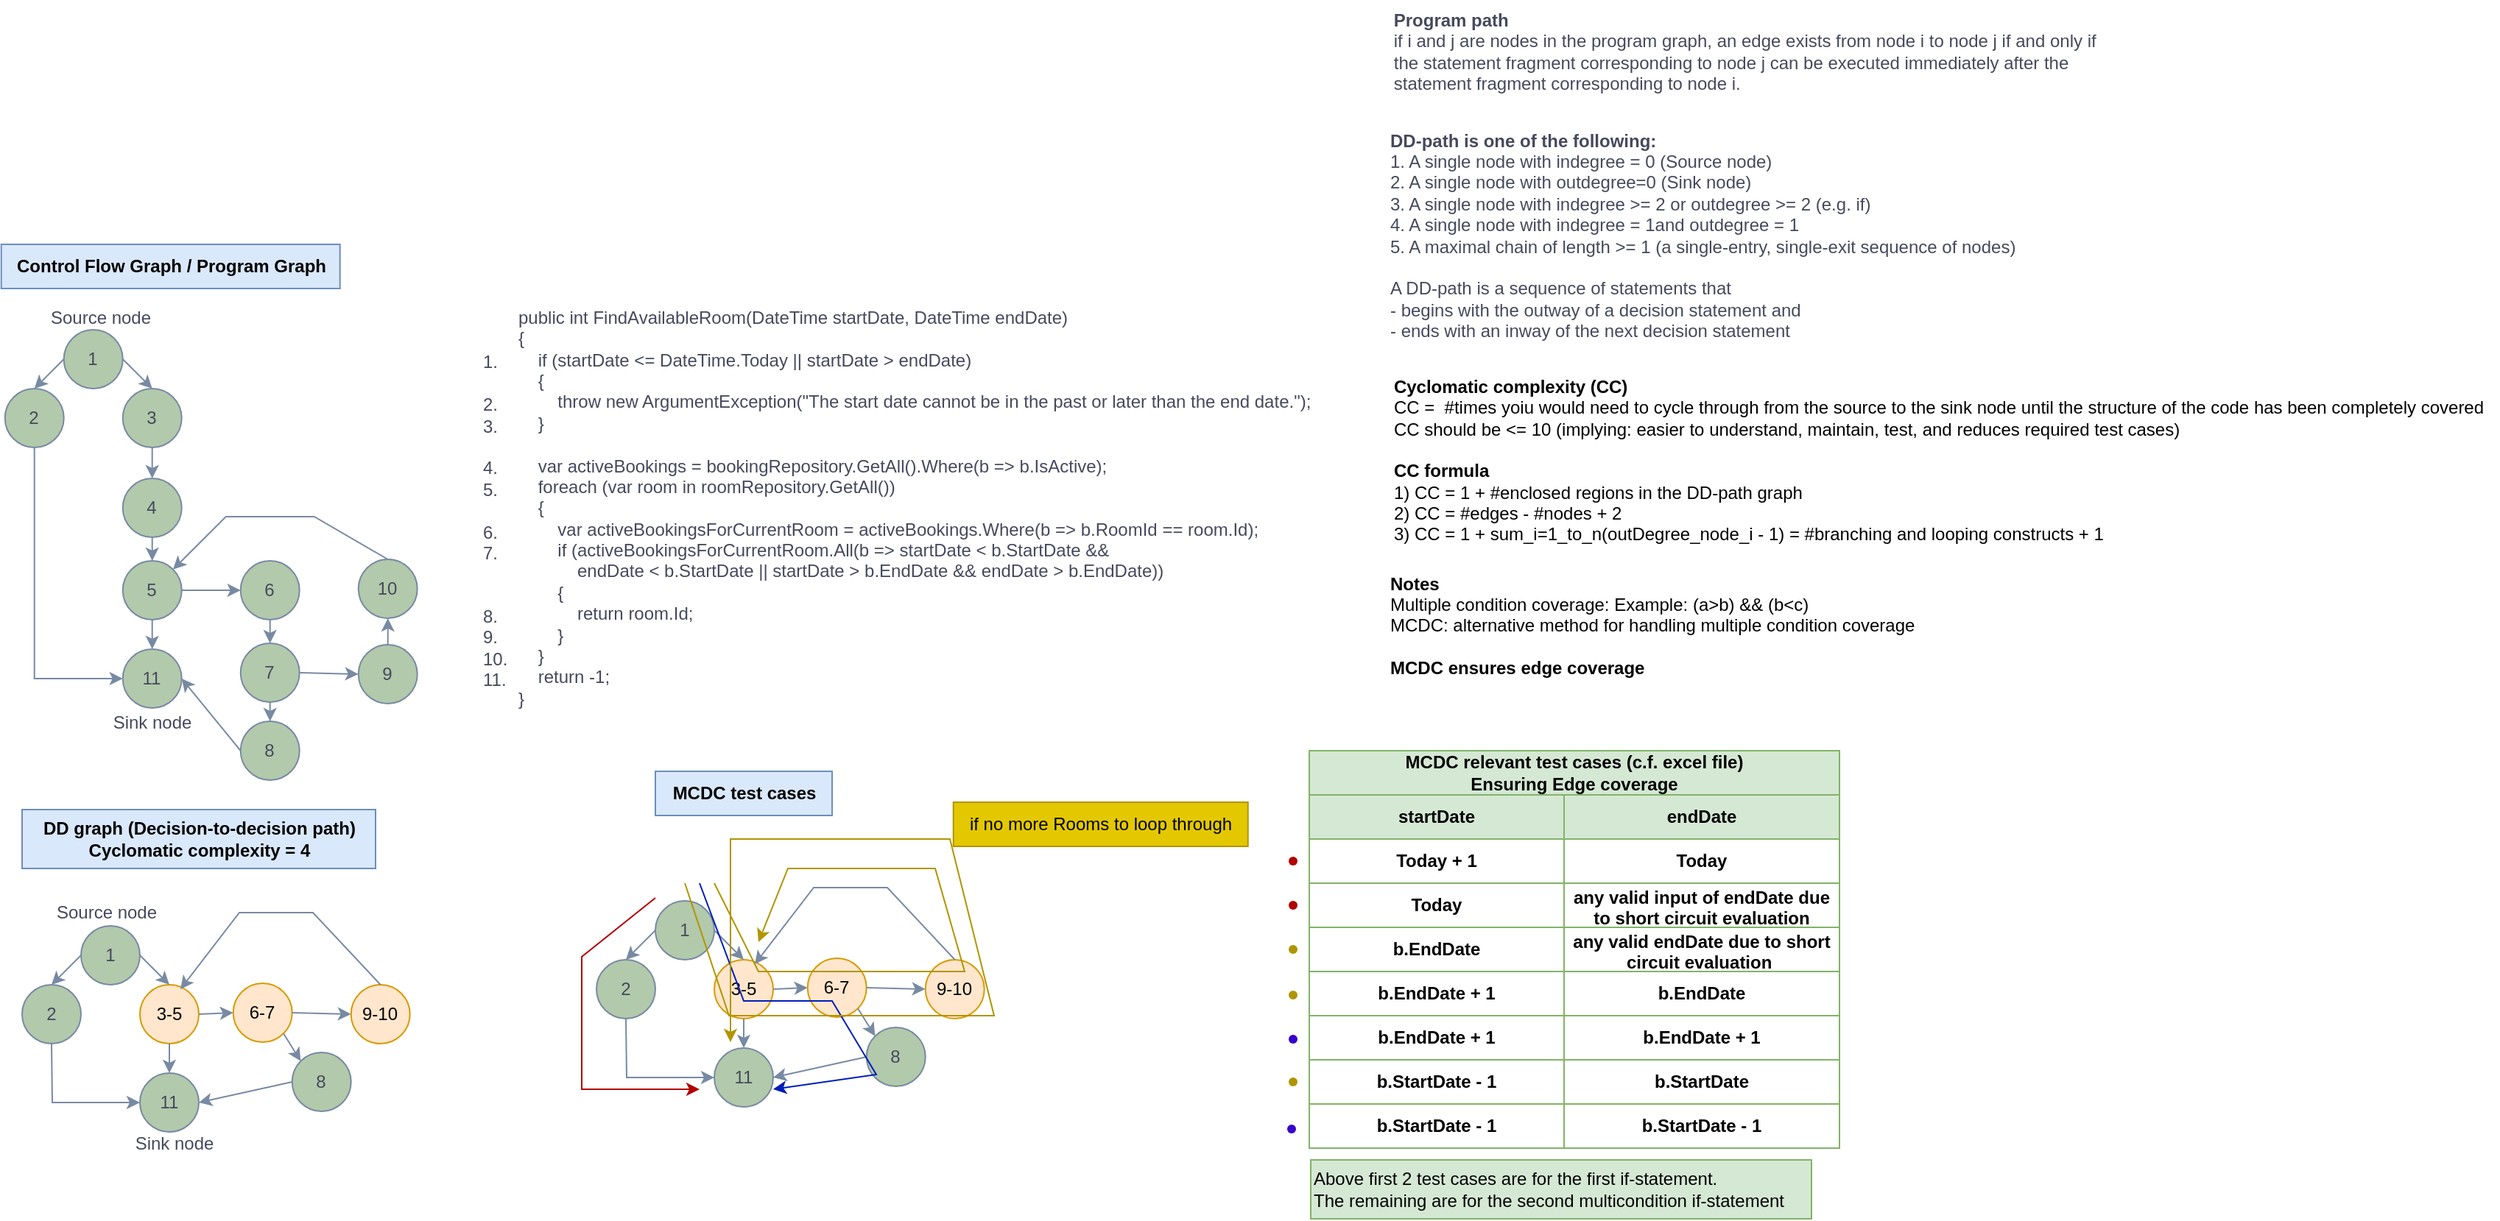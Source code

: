 <mxfile version="24.2.5" type="github" pages="2">
  <diagram name="FindAvailableRoom" id="O9XRfseYMxeUqQ86lQii">
    <mxGraphModel dx="2501" dy="1907" grid="1" gridSize="10" guides="1" tooltips="1" connect="1" arrows="1" fold="1" page="1" pageScale="1" pageWidth="827" pageHeight="1169" math="0" shadow="0">
      <root>
        <mxCell id="hvJsiPCnHU50Am5WqRKu-0" />
        <mxCell id="hvJsiPCnHU50Am5WqRKu-1" parent="hvJsiPCnHU50Am5WqRKu-0" />
        <mxCell id="hvJsiPCnHU50Am5WqRKu-2" value="&lt;div&gt;public int FindAvailableRoom(DateTime startDate, DateTime endDate)&lt;/div&gt;&lt;div&gt;{&lt;/div&gt;&lt;div&gt;&amp;nbsp; &amp;nbsp; if (startDate &amp;lt;= DateTime.Today || startDate &amp;gt; endDate)&lt;/div&gt;&lt;div&gt;&amp;nbsp; &amp;nbsp; {&lt;/div&gt;&lt;div&gt;&amp;nbsp; &amp;nbsp; &amp;nbsp; &amp;nbsp; throw new ArgumentException(&quot;The start date cannot be in the past or later than the end date.&quot;);&lt;/div&gt;&lt;div&gt;&amp;nbsp; &amp;nbsp; }&lt;/div&gt;&lt;div&gt;&amp;nbsp; &amp;nbsp; &amp;nbsp; &amp;nbsp;&amp;nbsp;&lt;/div&gt;&lt;div&gt;&amp;nbsp; &amp;nbsp; var activeBookings = bookingRepository.GetAll().Where(b =&amp;gt; b.IsActive);&lt;/div&gt;&lt;div&gt;&amp;nbsp; &amp;nbsp; foreach (var room in roomRepository.GetAll())&amp;nbsp;&lt;/div&gt;&lt;div&gt;&amp;nbsp; &amp;nbsp; {&lt;/div&gt;&lt;div&gt;&amp;nbsp; &amp;nbsp; &amp;nbsp; &amp;nbsp; var activeBookingsForCurrentRoom = activeBookings.Where(b =&amp;gt; b.RoomId == room.Id);&lt;/div&gt;&lt;div&gt;&amp;nbsp; &amp;nbsp; &amp;nbsp; &amp;nbsp; if (activeBookingsForCurrentRoom.All(b =&amp;gt; startDate &amp;lt; b.StartDate &amp;amp;&amp;amp;&lt;/div&gt;&lt;div&gt;&amp;nbsp; &amp;nbsp; &amp;nbsp; &amp;nbsp; &amp;nbsp; &amp;nbsp; endDate &amp;lt; b.StartDate || startDate &amp;gt; b.EndDate &amp;amp;&amp;amp; endDate &amp;gt; b.EndDate))&lt;/div&gt;&lt;div&gt;&amp;nbsp; &amp;nbsp; &amp;nbsp; &amp;nbsp; {&lt;/div&gt;&lt;div&gt;&amp;nbsp; &amp;nbsp; &amp;nbsp; &amp;nbsp; &amp;nbsp; &amp;nbsp; return room.Id;&lt;/div&gt;&lt;div&gt;&amp;nbsp; &amp;nbsp; &amp;nbsp; &amp;nbsp; }&lt;/div&gt;&lt;div&gt;&amp;nbsp; &amp;nbsp; }&lt;/div&gt;&lt;div&gt;&amp;nbsp; &amp;nbsp; return -1;&lt;/div&gt;&lt;div&gt;}&lt;/div&gt;" style="text;html=1;align=left;verticalAlign=middle;resizable=0;points=[];autosize=1;strokeColor=none;fillColor=none;labelBackgroundColor=none;fontColor=#46495D;" parent="hvJsiPCnHU50Am5WqRKu-1" vertex="1">
          <mxGeometry x="45" y="10" width="560" height="290" as="geometry" />
        </mxCell>
        <mxCell id="hvJsiPCnHU50Am5WqRKu-3" value="&lt;div&gt;&lt;span style=&quot;background-color: initial;&quot;&gt;1.&lt;/span&gt;&lt;br&gt;&lt;/div&gt;&lt;div&gt;&lt;br&gt;&lt;/div&gt;&lt;div&gt;2.&lt;/div&gt;&lt;div&gt;3.&lt;/div&gt;&lt;div&gt;&lt;br&gt;&lt;/div&gt;&lt;div&gt;4.&lt;/div&gt;&lt;div&gt;5.&lt;/div&gt;&lt;div&gt;&lt;br&gt;&lt;/div&gt;&lt;div&gt;6.&lt;/div&gt;&lt;div style=&quot;&quot;&gt;7.&lt;/div&gt;&lt;div style=&quot;&quot;&gt;&lt;br&gt;&lt;/div&gt;&lt;div style=&quot;&quot;&gt;&lt;br&gt;&lt;/div&gt;&lt;div style=&quot;&quot;&gt;8.&lt;/div&gt;&lt;div style=&quot;&quot;&gt;9.&lt;/div&gt;&lt;div style=&quot;&quot;&gt;10.&lt;/div&gt;&lt;div style=&quot;&quot;&gt;11.&lt;/div&gt;" style="text;html=1;align=left;verticalAlign=middle;resizable=0;points=[];autosize=1;strokeColor=none;fillColor=none;labelBackgroundColor=none;fontColor=#46495D;" parent="hvJsiPCnHU50Am5WqRKu-1" vertex="1">
          <mxGeometry x="21" y="44" width="40" height="240" as="geometry" />
        </mxCell>
        <mxCell id="hvJsiPCnHU50Am5WqRKu-4" value="&lt;b&gt;Control Flow Graph / Program Graph&lt;/b&gt;" style="text;html=1;align=center;verticalAlign=middle;resizable=0;points=[];autosize=1;strokeColor=#6c8ebf;fillColor=#dae8fc;labelBackgroundColor=none;" parent="hvJsiPCnHU50Am5WqRKu-1" vertex="1">
          <mxGeometry x="-304.14" y="-24" width="230" height="30" as="geometry" />
        </mxCell>
        <mxCell id="hvJsiPCnHU50Am5WqRKu-54" value="&lt;b&gt;DD-path is one of the following:&lt;/b&gt;&lt;div&gt;1. A single node with indegree = 0 (Source node)&lt;/div&gt;&lt;div&gt;2. A single node with outdegree=0 (Sink node)&lt;/div&gt;&lt;div&gt;3. A single node with indegree &amp;gt;= 2 or outdegree &amp;gt;= 2 (e.g. if)&lt;/div&gt;&lt;div&gt;4. A single node with indegree = 1and outdegree = 1&lt;/div&gt;&lt;div&gt;5. A maximal chain of length &amp;gt;= 1 (a single-entry, single-exit sequence of nodes)&lt;/div&gt;&lt;div&gt;&lt;br&gt;&lt;/div&gt;&lt;div&gt;A DD-path is a sequence of statements that&amp;nbsp;&lt;/div&gt;&lt;div&gt;- begins with the outway of a decision statement&amp;nbsp;&lt;span style=&quot;background-color: initial;&quot;&gt;and&lt;/span&gt;&lt;/div&gt;&lt;div&gt;&lt;span style=&quot;background-color: initial;&quot;&gt;- ends with an inway of the next decision statement&lt;/span&gt;&lt;/div&gt;" style="text;html=1;align=left;verticalAlign=middle;resizable=0;points=[];autosize=1;strokeColor=none;fillColor=none;fontColor=#46495D;" parent="hvJsiPCnHU50Am5WqRKu-1" vertex="1">
          <mxGeometry x="637" y="-110" width="450" height="160" as="geometry" />
        </mxCell>
        <mxCell id="hvJsiPCnHU50Am5WqRKu-75" value="&lt;div style=&quot;text-align: left;&quot;&gt;&lt;b style=&quot;background-color: initial;&quot;&gt;Cyclomatic complexity (CC)&lt;/b&gt;&lt;/div&gt;&lt;div&gt;&lt;div style=&quot;text-align: left;&quot;&gt;&lt;span style=&quot;background-color: initial;&quot;&gt;CC =&amp;nbsp; #times yoiu would need to cycle through from the source to the sink node until the structure of the code has been completely covered&lt;/span&gt;&lt;/div&gt;&lt;div style=&quot;text-align: left;&quot;&gt;CC should be &amp;lt;= 10 (implying: easier to&amp;nbsp;&lt;span style=&quot;background-color: initial;&quot;&gt;understand, maintain,&amp;nbsp;&lt;/span&gt;&lt;span style=&quot;background-color: initial;&quot;&gt;test, and reduces required test cases)&lt;/span&gt;&lt;/div&gt;&lt;/div&gt;&lt;div style=&quot;text-align: left;&quot;&gt;&lt;span style=&quot;background-color: initial;&quot;&gt;&lt;br&gt;&lt;/span&gt;&lt;/div&gt;&lt;div style=&quot;text-align: left;&quot;&gt;&lt;span style=&quot;background-color: initial;&quot;&gt;&lt;b&gt;CC formula&lt;/b&gt;&lt;/span&gt;&lt;/div&gt;&lt;div style=&quot;text-align: left;&quot;&gt;1) CC = 1 + #enclosed regions in the DD-path graph&lt;/div&gt;&lt;div style=&quot;text-align: left;&quot;&gt;2) CC = #edges - #nodes + 2&lt;/div&gt;&lt;div style=&quot;text-align: left;&quot;&gt;3) CC = 1 + sum_i=1_to_n(outDegree_node_i - 1) = #branching and looping constructs + 1&lt;/div&gt;&lt;div style=&quot;text-align: left;&quot;&gt;&lt;span style=&quot;background-color: initial;&quot;&gt;&lt;br&gt;&lt;/span&gt;&lt;/div&gt;" style="text;html=1;align=center;verticalAlign=middle;resizable=0;points=[];autosize=1;strokeColor=none;fillColor=none;" parent="hvJsiPCnHU50Am5WqRKu-1" vertex="1">
          <mxGeometry x="631" y="60" width="760" height="140" as="geometry" />
        </mxCell>
        <mxCell id="hvJsiPCnHU50Am5WqRKu-94" value="&lt;b&gt;Notes&lt;/b&gt;&lt;div&gt;Multiple condition coverage: Example: (a&amp;gt;b) &amp;amp;&amp;amp; (b&amp;lt;c)&lt;div&gt;MCDC: alternative method for handling multiple condition coverage&lt;/div&gt;&lt;/div&gt;&lt;div&gt;&lt;br&gt;&lt;/div&gt;&lt;div&gt;&lt;b&gt;MCDC ensures edge coverage&lt;/b&gt;&lt;/div&gt;" style="text;html=1;align=left;verticalAlign=middle;resizable=0;points=[];autosize=1;strokeColor=none;fillColor=none;" parent="hvJsiPCnHU50Am5WqRKu-1" vertex="1">
          <mxGeometry x="637" y="190" width="380" height="90" as="geometry" />
        </mxCell>
        <mxCell id="DTv07IdPpkikq8_U2gNK-69" value="MCDC relevant test cases (c.f. excel file)&lt;div&gt;Ensuring Edge coverage&lt;/div&gt;" style="shape=table;startSize=30;container=1;collapsible=0;childLayout=tableLayout;fillColor=#d5e8d4;strokeColor=#82b366;fontStyle=1;swimlaneFillColor=#FFFFFF;fontColor=#000000;whiteSpace=wrap;html=1;" parent="hvJsiPCnHU50Am5WqRKu-1" vertex="1">
          <mxGeometry x="584" y="320" width="360" height="270" as="geometry" />
        </mxCell>
        <mxCell id="DTv07IdPpkikq8_U2gNK-70" value="" style="shape=tableRow;horizontal=0;startSize=0;swimlaneHead=0;swimlaneBody=0;strokeColor=inherit;top=0;left=0;bottom=0;right=0;collapsible=0;dropTarget=0;fillColor=inherit;points=[[0,0.5],[1,0.5]];portConstraint=eastwest;fontSize=16;fontColor=#000000;" parent="DTv07IdPpkikq8_U2gNK-69" vertex="1">
          <mxGeometry y="30" width="360" height="30" as="geometry" />
        </mxCell>
        <mxCell id="DTv07IdPpkikq8_U2gNK-71" value="startDate" style="html=1;whiteSpace=wrap;connectable=0;strokeColor=inherit;overflow=hidden;fillColor=none;pointerEvents=1;fontColor=#000000;fontStyle=1" parent="DTv07IdPpkikq8_U2gNK-70" vertex="1">
          <mxGeometry width="173" height="30" as="geometry">
            <mxRectangle width="173" height="30" as="alternateBounds" />
          </mxGeometry>
        </mxCell>
        <mxCell id="DTv07IdPpkikq8_U2gNK-72" value="endDate" style="html=1;whiteSpace=wrap;connectable=0;strokeColor=inherit;overflow=hidden;fillColor=none;pointerEvents=1;fontColor=#000000;fontStyle=1" parent="DTv07IdPpkikq8_U2gNK-70" vertex="1">
          <mxGeometry x="173" width="187" height="30" as="geometry">
            <mxRectangle width="187" height="30" as="alternateBounds" />
          </mxGeometry>
        </mxCell>
        <mxCell id="DTv07IdPpkikq8_U2gNK-73" value="" style="shape=tableRow;horizontal=0;startSize=0;swimlaneHead=0;swimlaneBody=0;strokeColor=inherit;top=0;left=0;bottom=0;right=0;collapsible=0;dropTarget=0;fillColor=none;points=[[0,0.5],[1,0.5]];portConstraint=eastwest;fontSize=16;fontColor=#000000;" parent="DTv07IdPpkikq8_U2gNK-69" vertex="1">
          <mxGeometry y="60" width="360" height="30" as="geometry" />
        </mxCell>
        <mxCell id="DTv07IdPpkikq8_U2gNK-74" value="Today + 1" style="html=1;whiteSpace=wrap;connectable=0;strokeColor=inherit;overflow=hidden;fillColor=none;pointerEvents=1;fontColor=#000000;fontStyle=1" parent="DTv07IdPpkikq8_U2gNK-73" vertex="1">
          <mxGeometry width="173" height="30" as="geometry">
            <mxRectangle width="173" height="30" as="alternateBounds" />
          </mxGeometry>
        </mxCell>
        <mxCell id="DTv07IdPpkikq8_U2gNK-75" value="Today" style="html=1;whiteSpace=wrap;connectable=0;strokeColor=inherit;overflow=hidden;fillColor=none;pointerEvents=1;fontColor=#000000;fontStyle=1" parent="DTv07IdPpkikq8_U2gNK-73" vertex="1">
          <mxGeometry x="173" width="187" height="30" as="geometry">
            <mxRectangle width="187" height="30" as="alternateBounds" />
          </mxGeometry>
        </mxCell>
        <mxCell id="DTv07IdPpkikq8_U2gNK-76" value="" style="shape=tableRow;horizontal=0;startSize=0;swimlaneHead=0;swimlaneBody=0;strokeColor=inherit;top=0;left=0;bottom=0;right=0;collapsible=0;dropTarget=0;fillColor=none;points=[[0,0.5],[1,0.5]];portConstraint=eastwest;fontSize=16;fontColor=#000000;" parent="DTv07IdPpkikq8_U2gNK-69" vertex="1">
          <mxGeometry y="90" width="360" height="30" as="geometry" />
        </mxCell>
        <mxCell id="DTv07IdPpkikq8_U2gNK-77" value="Today" style="html=1;whiteSpace=wrap;connectable=0;strokeColor=inherit;overflow=hidden;fillColor=none;pointerEvents=1;fontColor=#000000;fontStyle=1" parent="DTv07IdPpkikq8_U2gNK-76" vertex="1">
          <mxGeometry width="173" height="30" as="geometry">
            <mxRectangle width="173" height="30" as="alternateBounds" />
          </mxGeometry>
        </mxCell>
        <mxCell id="DTv07IdPpkikq8_U2gNK-78" value="any valid input of endDate due to short circuit evaluation" style="html=1;whiteSpace=wrap;connectable=0;strokeColor=inherit;overflow=hidden;fillColor=none;pointerEvents=1;fontColor=#000000;fontStyle=1" parent="DTv07IdPpkikq8_U2gNK-76" vertex="1">
          <mxGeometry x="173" width="187" height="30" as="geometry">
            <mxRectangle width="187" height="30" as="alternateBounds" />
          </mxGeometry>
        </mxCell>
        <mxCell id="DTv07IdPpkikq8_U2gNK-79" value="" style="shape=tableRow;horizontal=0;startSize=0;swimlaneHead=0;swimlaneBody=0;strokeColor=inherit;top=0;left=0;bottom=0;right=0;collapsible=0;dropTarget=0;fillColor=none;points=[[0,0.5],[1,0.5]];portConstraint=eastwest;fontSize=16;fontColor=#000000;" parent="DTv07IdPpkikq8_U2gNK-69" vertex="1">
          <mxGeometry y="120" width="360" height="30" as="geometry" />
        </mxCell>
        <mxCell id="DTv07IdPpkikq8_U2gNK-80" value="b.EndDate" style="html=1;whiteSpace=wrap;connectable=0;strokeColor=inherit;overflow=hidden;fillColor=none;pointerEvents=1;fontColor=#000000;fontStyle=1" parent="DTv07IdPpkikq8_U2gNK-79" vertex="1">
          <mxGeometry width="173" height="30" as="geometry">
            <mxRectangle width="173" height="30" as="alternateBounds" />
          </mxGeometry>
        </mxCell>
        <mxCell id="DTv07IdPpkikq8_U2gNK-81" value="any valid endDate due to short circuit evaluation&amp;nbsp;" style="html=1;whiteSpace=wrap;connectable=0;strokeColor=inherit;overflow=hidden;fillColor=none;pointerEvents=1;fontColor=#000000;fontStyle=1" parent="DTv07IdPpkikq8_U2gNK-79" vertex="1">
          <mxGeometry x="173" width="187" height="30" as="geometry">
            <mxRectangle width="187" height="30" as="alternateBounds" />
          </mxGeometry>
        </mxCell>
        <mxCell id="DTv07IdPpkikq8_U2gNK-82" value="" style="shape=tableRow;horizontal=0;startSize=0;swimlaneHead=0;swimlaneBody=0;strokeColor=inherit;top=0;left=0;bottom=0;right=0;collapsible=0;dropTarget=0;fillColor=none;points=[[0,0.5],[1,0.5]];portConstraint=eastwest;fontSize=16;fontColor=#000000;" parent="DTv07IdPpkikq8_U2gNK-69" vertex="1">
          <mxGeometry y="150" width="360" height="30" as="geometry" />
        </mxCell>
        <mxCell id="DTv07IdPpkikq8_U2gNK-83" value="b.EndDate + 1" style="html=1;whiteSpace=wrap;connectable=0;strokeColor=inherit;overflow=hidden;fillColor=none;pointerEvents=1;fontColor=#000000;fontStyle=1" parent="DTv07IdPpkikq8_U2gNK-82" vertex="1">
          <mxGeometry width="173" height="30" as="geometry">
            <mxRectangle width="173" height="30" as="alternateBounds" />
          </mxGeometry>
        </mxCell>
        <mxCell id="DTv07IdPpkikq8_U2gNK-84" value="b.EndDate" style="html=1;whiteSpace=wrap;connectable=0;strokeColor=inherit;overflow=hidden;fillColor=none;pointerEvents=1;fontColor=#000000;fontStyle=1" parent="DTv07IdPpkikq8_U2gNK-82" vertex="1">
          <mxGeometry x="173" width="187" height="30" as="geometry">
            <mxRectangle width="187" height="30" as="alternateBounds" />
          </mxGeometry>
        </mxCell>
        <mxCell id="DTv07IdPpkikq8_U2gNK-85" value="" style="shape=tableRow;horizontal=0;startSize=0;swimlaneHead=0;swimlaneBody=0;strokeColor=inherit;top=0;left=0;bottom=0;right=0;collapsible=0;dropTarget=0;fillColor=none;points=[[0,0.5],[1,0.5]];portConstraint=eastwest;fontSize=16;fontColor=#000000;" parent="DTv07IdPpkikq8_U2gNK-69" vertex="1">
          <mxGeometry y="180" width="360" height="30" as="geometry" />
        </mxCell>
        <mxCell id="DTv07IdPpkikq8_U2gNK-86" value="b.EndDate + 1" style="html=1;whiteSpace=wrap;connectable=0;strokeColor=inherit;overflow=hidden;fillColor=none;pointerEvents=1;fontColor=#000000;fontStyle=1" parent="DTv07IdPpkikq8_U2gNK-85" vertex="1">
          <mxGeometry width="173" height="30" as="geometry">
            <mxRectangle width="173" height="30" as="alternateBounds" />
          </mxGeometry>
        </mxCell>
        <mxCell id="DTv07IdPpkikq8_U2gNK-87" value="b.EndDate + 1" style="html=1;whiteSpace=wrap;connectable=0;strokeColor=inherit;overflow=hidden;fillColor=none;pointerEvents=1;fontColor=#000000;fontStyle=1" parent="DTv07IdPpkikq8_U2gNK-85" vertex="1">
          <mxGeometry x="173" width="187" height="30" as="geometry">
            <mxRectangle width="187" height="30" as="alternateBounds" />
          </mxGeometry>
        </mxCell>
        <mxCell id="DTv07IdPpkikq8_U2gNK-107" value="" style="shape=tableRow;horizontal=0;startSize=0;swimlaneHead=0;swimlaneBody=0;strokeColor=inherit;top=0;left=0;bottom=0;right=0;collapsible=0;dropTarget=0;fillColor=none;points=[[0,0.5],[1,0.5]];portConstraint=eastwest;fontSize=16;fontColor=#000000;" parent="DTv07IdPpkikq8_U2gNK-69" vertex="1">
          <mxGeometry y="210" width="360" height="30" as="geometry" />
        </mxCell>
        <mxCell id="DTv07IdPpkikq8_U2gNK-108" value="b.StartDate - 1" style="html=1;whiteSpace=wrap;connectable=0;strokeColor=inherit;overflow=hidden;fillColor=none;pointerEvents=1;fontColor=#000000;fontStyle=1" parent="DTv07IdPpkikq8_U2gNK-107" vertex="1">
          <mxGeometry width="173" height="30" as="geometry">
            <mxRectangle width="173" height="30" as="alternateBounds" />
          </mxGeometry>
        </mxCell>
        <mxCell id="DTv07IdPpkikq8_U2gNK-109" value="b.StartDate" style="html=1;whiteSpace=wrap;connectable=0;strokeColor=inherit;overflow=hidden;fillColor=none;pointerEvents=1;fontColor=#000000;fontStyle=1" parent="DTv07IdPpkikq8_U2gNK-107" vertex="1">
          <mxGeometry x="173" width="187" height="30" as="geometry">
            <mxRectangle width="187" height="30" as="alternateBounds" />
          </mxGeometry>
        </mxCell>
        <mxCell id="DTv07IdPpkikq8_U2gNK-110" value="" style="shape=tableRow;horizontal=0;startSize=0;swimlaneHead=0;swimlaneBody=0;strokeColor=inherit;top=0;left=0;bottom=0;right=0;collapsible=0;dropTarget=0;fillColor=none;points=[[0,0.5],[1,0.5]];portConstraint=eastwest;fontSize=16;fontColor=#000000;" parent="DTv07IdPpkikq8_U2gNK-69" vertex="1">
          <mxGeometry y="240" width="360" height="30" as="geometry" />
        </mxCell>
        <mxCell id="DTv07IdPpkikq8_U2gNK-111" value="b.StartDate - 1" style="html=1;whiteSpace=wrap;connectable=0;strokeColor=inherit;overflow=hidden;fillColor=none;pointerEvents=1;fontColor=#000000;fontStyle=1" parent="DTv07IdPpkikq8_U2gNK-110" vertex="1">
          <mxGeometry width="173" height="30" as="geometry">
            <mxRectangle width="173" height="30" as="alternateBounds" />
          </mxGeometry>
        </mxCell>
        <mxCell id="DTv07IdPpkikq8_U2gNK-112" value="b.StartDate - 1" style="html=1;whiteSpace=wrap;connectable=0;strokeColor=inherit;overflow=hidden;fillColor=none;pointerEvents=1;fontColor=#000000;fontStyle=1" parent="DTv07IdPpkikq8_U2gNK-110" vertex="1">
          <mxGeometry x="173" width="187" height="30" as="geometry">
            <mxRectangle width="187" height="30" as="alternateBounds" />
          </mxGeometry>
        </mxCell>
        <mxCell id="DTv07IdPpkikq8_U2gNK-144" value="" style="shape=waypoint;sketch=0;size=6;pointerEvents=1;points=[];fillColor=#e51400;resizable=0;rotatable=0;perimeter=centerPerimeter;snapToPoint=1;strokeColor=#B20000;fontColor=#ffffff;" parent="hvJsiPCnHU50Am5WqRKu-1" vertex="1">
          <mxGeometry x="563" y="385" width="20" height="20" as="geometry" />
        </mxCell>
        <mxCell id="DTv07IdPpkikq8_U2gNK-145" value="" style="shape=waypoint;sketch=0;size=6;pointerEvents=1;points=[];fillColor=#e51400;resizable=0;rotatable=0;perimeter=centerPerimeter;snapToPoint=1;strokeColor=#B20000;fontColor=#ffffff;" parent="hvJsiPCnHU50Am5WqRKu-1" vertex="1">
          <mxGeometry x="563" y="415" width="20" height="20" as="geometry" />
        </mxCell>
        <mxCell id="DTv07IdPpkikq8_U2gNK-147" value="" style="shape=waypoint;sketch=0;size=6;pointerEvents=1;points=[];fillColor=#e3c800;resizable=0;rotatable=0;perimeter=centerPerimeter;snapToPoint=1;strokeColor=#B09500;fontColor=#000000;" parent="hvJsiPCnHU50Am5WqRKu-1" vertex="1">
          <mxGeometry x="563" y="445" width="20" height="20" as="geometry" />
        </mxCell>
        <mxCell id="DTv07IdPpkikq8_U2gNK-148" value="" style="shape=waypoint;sketch=0;size=6;pointerEvents=1;points=[];fillColor=#e3c800;resizable=0;rotatable=0;perimeter=centerPerimeter;snapToPoint=1;strokeColor=#B09500;fontColor=#000000;" parent="hvJsiPCnHU50Am5WqRKu-1" vertex="1">
          <mxGeometry x="563" y="476" width="20" height="20" as="geometry" />
        </mxCell>
        <mxCell id="DTv07IdPpkikq8_U2gNK-150" value="" style="shape=waypoint;sketch=0;size=6;pointerEvents=1;points=[];fillColor=#6a00ff;resizable=0;rotatable=0;perimeter=centerPerimeter;snapToPoint=1;strokeColor=#3700CC;fontColor=#ffffff;" parent="hvJsiPCnHU50Am5WqRKu-1" vertex="1">
          <mxGeometry x="563" y="506" width="20" height="20" as="geometry" />
        </mxCell>
        <mxCell id="DTv07IdPpkikq8_U2gNK-151" value="" style="shape=waypoint;sketch=0;size=6;pointerEvents=1;points=[];fillColor=#e3c800;resizable=0;rotatable=0;perimeter=centerPerimeter;snapToPoint=1;strokeColor=#B09500;fontColor=#000000;" parent="hvJsiPCnHU50Am5WqRKu-1" vertex="1">
          <mxGeometry x="563" y="535" width="20" height="20" as="geometry" />
        </mxCell>
        <mxCell id="DTv07IdPpkikq8_U2gNK-152" value="" style="shape=waypoint;sketch=0;size=6;pointerEvents=1;points=[];fillColor=#6a00ff;resizable=0;rotatable=0;perimeter=centerPerimeter;snapToPoint=1;strokeColor=#3700CC;fontColor=#ffffff;" parent="hvJsiPCnHU50Am5WqRKu-1" vertex="1">
          <mxGeometry x="562" y="567" width="20" height="20" as="geometry" />
        </mxCell>
        <mxCell id="DTv07IdPpkikq8_U2gNK-155" value="if no more Rooms to loop through" style="text;html=1;align=center;verticalAlign=middle;resizable=0;points=[];autosize=1;strokeColor=#B09500;fillColor=#e3c800;fontColor=#000000;" parent="hvJsiPCnHU50Am5WqRKu-1" vertex="1">
          <mxGeometry x="342.36" y="355" width="200" height="30" as="geometry" />
        </mxCell>
        <mxCell id="zBteYY_6HA9ImE1aR8nf-0" value="1" style="ellipse;whiteSpace=wrap;html=1;aspect=fixed;labelBackgroundColor=none;fillColor=#B2C9AB;strokeColor=#788AA3;fontColor=#46495D;" parent="hvJsiPCnHU50Am5WqRKu-1" vertex="1">
          <mxGeometry x="-261.64" y="34" width="40" height="40" as="geometry" />
        </mxCell>
        <mxCell id="zBteYY_6HA9ImE1aR8nf-1" value="Source node" style="text;html=1;align=center;verticalAlign=middle;resizable=0;points=[];autosize=1;strokeColor=none;fillColor=none;labelBackgroundColor=none;fontColor=#46495D;" parent="hvJsiPCnHU50Am5WqRKu-1" vertex="1">
          <mxGeometry x="-281.64" y="11" width="90" height="30" as="geometry" />
        </mxCell>
        <mxCell id="zBteYY_6HA9ImE1aR8nf-2" value="2" style="ellipse;whiteSpace=wrap;html=1;aspect=fixed;labelBackgroundColor=none;fillColor=#B2C9AB;strokeColor=#788AA3;fontColor=#46495D;" parent="hvJsiPCnHU50Am5WqRKu-1" vertex="1">
          <mxGeometry x="-301.64" y="74" width="40" height="40" as="geometry" />
        </mxCell>
        <mxCell id="zBteYY_6HA9ImE1aR8nf-3" value="3" style="ellipse;whiteSpace=wrap;html=1;aspect=fixed;labelBackgroundColor=none;fillColor=#B2C9AB;strokeColor=#788AA3;fontColor=#46495D;" parent="hvJsiPCnHU50Am5WqRKu-1" vertex="1">
          <mxGeometry x="-221.64" y="74" width="40" height="40" as="geometry" />
        </mxCell>
        <mxCell id="zBteYY_6HA9ImE1aR8nf-4" value="4" style="ellipse;whiteSpace=wrap;html=1;aspect=fixed;labelBackgroundColor=none;fillColor=#B2C9AB;strokeColor=#788AA3;fontColor=#46495D;" parent="hvJsiPCnHU50Am5WqRKu-1" vertex="1">
          <mxGeometry x="-221.64" y="135" width="40" height="40" as="geometry" />
        </mxCell>
        <mxCell id="zBteYY_6HA9ImE1aR8nf-5" value="5" style="ellipse;whiteSpace=wrap;html=1;aspect=fixed;labelBackgroundColor=none;fillColor=#B2C9AB;strokeColor=#788AA3;fontColor=#46495D;" parent="hvJsiPCnHU50Am5WqRKu-1" vertex="1">
          <mxGeometry x="-221.64" y="191" width="40" height="40" as="geometry" />
        </mxCell>
        <mxCell id="zBteYY_6HA9ImE1aR8nf-6" value="6" style="ellipse;whiteSpace=wrap;html=1;aspect=fixed;labelBackgroundColor=none;fillColor=#B2C9AB;strokeColor=#788AA3;fontColor=#46495D;" parent="hvJsiPCnHU50Am5WqRKu-1" vertex="1">
          <mxGeometry x="-141.64" y="191" width="40" height="40" as="geometry" />
        </mxCell>
        <mxCell id="zBteYY_6HA9ImE1aR8nf-7" value="7" style="ellipse;whiteSpace=wrap;html=1;aspect=fixed;labelBackgroundColor=none;fillColor=#B2C9AB;strokeColor=#788AA3;fontColor=#46495D;" parent="hvJsiPCnHU50Am5WqRKu-1" vertex="1">
          <mxGeometry x="-141.64" y="247" width="40" height="40" as="geometry" />
        </mxCell>
        <mxCell id="zBteYY_6HA9ImE1aR8nf-8" value="8" style="ellipse;whiteSpace=wrap;html=1;aspect=fixed;labelBackgroundColor=none;fillColor=#B2C9AB;strokeColor=#788AA3;fontColor=#46495D;" parent="hvJsiPCnHU50Am5WqRKu-1" vertex="1">
          <mxGeometry x="-141.64" y="300" width="40" height="40" as="geometry" />
        </mxCell>
        <mxCell id="zBteYY_6HA9ImE1aR8nf-9" value="10" style="ellipse;whiteSpace=wrap;html=1;aspect=fixed;labelBackgroundColor=none;fillColor=#B2C9AB;strokeColor=#788AA3;fontColor=#46495D;" parent="hvJsiPCnHU50Am5WqRKu-1" vertex="1">
          <mxGeometry x="-61.64" y="190" width="40" height="40" as="geometry" />
        </mxCell>
        <mxCell id="zBteYY_6HA9ImE1aR8nf-10" value="11" style="ellipse;whiteSpace=wrap;html=1;aspect=fixed;labelBackgroundColor=none;fillColor=#B2C9AB;strokeColor=#788AA3;fontColor=#46495D;" parent="hvJsiPCnHU50Am5WqRKu-1" vertex="1">
          <mxGeometry x="-221.64" y="251" width="40" height="40" as="geometry" />
        </mxCell>
        <mxCell id="zBteYY_6HA9ImE1aR8nf-11" value="9" style="ellipse;whiteSpace=wrap;html=1;aspect=fixed;labelBackgroundColor=none;fillColor=#B2C9AB;strokeColor=#788AA3;fontColor=#46495D;" parent="hvJsiPCnHU50Am5WqRKu-1" vertex="1">
          <mxGeometry x="-61.64" y="248" width="40" height="40" as="geometry" />
        </mxCell>
        <mxCell id="zBteYY_6HA9ImE1aR8nf-12" value="" style="edgeStyle=none;orthogonalLoop=1;jettySize=auto;html=1;rounded=0;entryX=0.5;entryY=0;entryDx=0;entryDy=0;exitX=0;exitY=0.5;exitDx=0;exitDy=0;labelBackgroundColor=none;strokeColor=#788AA3;fontColor=default;" parent="hvJsiPCnHU50Am5WqRKu-1" source="zBteYY_6HA9ImE1aR8nf-0" target="zBteYY_6HA9ImE1aR8nf-2" edge="1">
          <mxGeometry width="100" relative="1" as="geometry">
            <mxPoint x="-141.64" y="121" as="sourcePoint" />
            <mxPoint x="-41.64" y="121" as="targetPoint" />
            <Array as="points" />
          </mxGeometry>
        </mxCell>
        <mxCell id="zBteYY_6HA9ImE1aR8nf-13" value="" style="edgeStyle=none;orthogonalLoop=1;jettySize=auto;html=1;rounded=0;entryX=0.5;entryY=0;entryDx=0;entryDy=0;exitX=1;exitY=0.5;exitDx=0;exitDy=0;labelBackgroundColor=none;strokeColor=#788AA3;fontColor=default;" parent="hvJsiPCnHU50Am5WqRKu-1" source="zBteYY_6HA9ImE1aR8nf-0" target="zBteYY_6HA9ImE1aR8nf-3" edge="1">
          <mxGeometry width="100" relative="1" as="geometry">
            <mxPoint x="-201.64" y="91" as="sourcePoint" />
            <mxPoint x="-101.64" y="91" as="targetPoint" />
            <Array as="points" />
          </mxGeometry>
        </mxCell>
        <mxCell id="zBteYY_6HA9ImE1aR8nf-14" value="" style="edgeStyle=none;orthogonalLoop=1;jettySize=auto;html=1;rounded=0;entryX=0.5;entryY=0;entryDx=0;entryDy=0;exitX=0.5;exitY=1;exitDx=0;exitDy=0;labelBackgroundColor=none;strokeColor=#788AA3;fontColor=default;" parent="hvJsiPCnHU50Am5WqRKu-1" source="zBteYY_6HA9ImE1aR8nf-3" target="zBteYY_6HA9ImE1aR8nf-4" edge="1">
          <mxGeometry width="100" relative="1" as="geometry">
            <mxPoint x="-211.64" y="141" as="sourcePoint" />
            <mxPoint x="-111.64" y="141" as="targetPoint" />
            <Array as="points" />
          </mxGeometry>
        </mxCell>
        <mxCell id="zBteYY_6HA9ImE1aR8nf-15" value="" style="edgeStyle=none;orthogonalLoop=1;jettySize=auto;html=1;rounded=0;exitX=0.5;exitY=1;exitDx=0;exitDy=0;entryX=0.5;entryY=0;entryDx=0;entryDy=0;labelBackgroundColor=none;strokeColor=#788AA3;fontColor=default;" parent="hvJsiPCnHU50Am5WqRKu-1" source="zBteYY_6HA9ImE1aR8nf-4" target="zBteYY_6HA9ImE1aR8nf-5" edge="1">
          <mxGeometry width="100" relative="1" as="geometry">
            <mxPoint x="-211.64" y="181" as="sourcePoint" />
            <mxPoint x="-111.64" y="181" as="targetPoint" />
            <Array as="points" />
          </mxGeometry>
        </mxCell>
        <mxCell id="zBteYY_6HA9ImE1aR8nf-17" value="" style="edgeStyle=none;orthogonalLoop=1;jettySize=auto;html=1;rounded=0;exitX=0.5;exitY=1;exitDx=0;exitDy=0;entryX=0.5;entryY=0;entryDx=0;entryDy=0;labelBackgroundColor=none;strokeColor=#788AA3;fontColor=default;" parent="hvJsiPCnHU50Am5WqRKu-1" source="zBteYY_6HA9ImE1aR8nf-6" target="zBteYY_6HA9ImE1aR8nf-7" edge="1">
          <mxGeometry width="100" relative="1" as="geometry">
            <mxPoint x="-11.64" y="237" as="sourcePoint" />
            <mxPoint x="88.36" y="237" as="targetPoint" />
            <Array as="points" />
          </mxGeometry>
        </mxCell>
        <mxCell id="zBteYY_6HA9ImE1aR8nf-21" value="" style="edgeStyle=none;orthogonalLoop=1;jettySize=auto;html=1;rounded=0;exitX=0.5;exitY=1;exitDx=0;exitDy=0;labelBackgroundColor=none;strokeColor=#788AA3;fontColor=default;entryX=0;entryY=0.5;entryDx=0;entryDy=0;" parent="hvJsiPCnHU50Am5WqRKu-1" source="zBteYY_6HA9ImE1aR8nf-2" target="zBteYY_6HA9ImE1aR8nf-10" edge="1">
          <mxGeometry width="100" relative="1" as="geometry">
            <mxPoint x="-81.64" y="431" as="sourcePoint" />
            <mxPoint x="-271.64" y="311" as="targetPoint" />
            <Array as="points">
              <mxPoint x="-281.64" y="271" />
            </Array>
          </mxGeometry>
        </mxCell>
        <mxCell id="zBteYY_6HA9ImE1aR8nf-25" value="Sink node" style="text;html=1;align=center;verticalAlign=middle;resizable=0;points=[];autosize=1;strokeColor=none;fillColor=none;labelBackgroundColor=none;fontColor=#46495D;" parent="hvJsiPCnHU50Am5WqRKu-1" vertex="1">
          <mxGeometry x="-241.64" y="286" width="80" height="30" as="geometry" />
        </mxCell>
        <mxCell id="zBteYY_6HA9ImE1aR8nf-26" value="" style="edgeStyle=none;orthogonalLoop=1;jettySize=auto;html=1;rounded=0;strokeColor=#788AA3;fontColor=#46495D;fillColor=#B2C9AB;exitX=1;exitY=0.5;exitDx=0;exitDy=0;entryX=0;entryY=0.5;entryDx=0;entryDy=0;" parent="hvJsiPCnHU50Am5WqRKu-1" source="zBteYY_6HA9ImE1aR8nf-5" target="zBteYY_6HA9ImE1aR8nf-6" edge="1">
          <mxGeometry width="100" relative="1" as="geometry">
            <mxPoint x="-171.64" y="101" as="sourcePoint" />
            <mxPoint x="-71.64" y="101" as="targetPoint" />
            <Array as="points" />
          </mxGeometry>
        </mxCell>
        <mxCell id="zBteYY_6HA9ImE1aR8nf-27" value="" style="edgeStyle=none;orthogonalLoop=1;jettySize=auto;html=1;rounded=0;strokeColor=#788AA3;fontColor=#46495D;fillColor=#B2C9AB;exitX=0.5;exitY=1;exitDx=0;exitDy=0;" parent="hvJsiPCnHU50Am5WqRKu-1" source="zBteYY_6HA9ImE1aR8nf-5" target="zBteYY_6HA9ImE1aR8nf-10" edge="1">
          <mxGeometry width="100" relative="1" as="geometry">
            <mxPoint x="-181.64" y="371" as="sourcePoint" />
            <mxPoint x="-81.64" y="371" as="targetPoint" />
            <Array as="points" />
          </mxGeometry>
        </mxCell>
        <mxCell id="zBteYY_6HA9ImE1aR8nf-30" value="" style="edgeStyle=none;orthogonalLoop=1;jettySize=auto;html=1;rounded=0;strokeColor=#788AA3;fontColor=#46495D;fillColor=#B2C9AB;exitX=1;exitY=0.5;exitDx=0;exitDy=0;entryX=0;entryY=0.5;entryDx=0;entryDy=0;" parent="hvJsiPCnHU50Am5WqRKu-1" source="zBteYY_6HA9ImE1aR8nf-7" target="zBteYY_6HA9ImE1aR8nf-11" edge="1">
          <mxGeometry width="100" relative="1" as="geometry">
            <mxPoint x="-71.64" y="340" as="sourcePoint" />
            <mxPoint x="28.36" y="340" as="targetPoint" />
            <Array as="points" />
          </mxGeometry>
        </mxCell>
        <mxCell id="zBteYY_6HA9ImE1aR8nf-32" value="" style="edgeStyle=none;orthogonalLoop=1;jettySize=auto;html=1;rounded=0;strokeColor=#788AA3;fontColor=#46495D;fillColor=#B2C9AB;exitX=0.5;exitY=0;exitDx=0;exitDy=0;entryX=0.5;entryY=1;entryDx=0;entryDy=0;" parent="hvJsiPCnHU50Am5WqRKu-1" source="zBteYY_6HA9ImE1aR8nf-11" target="zBteYY_6HA9ImE1aR8nf-9" edge="1">
          <mxGeometry width="100" relative="1" as="geometry">
            <mxPoint x="-31.64" y="370" as="sourcePoint" />
            <mxPoint x="68.36" y="370" as="targetPoint" />
            <Array as="points" />
          </mxGeometry>
        </mxCell>
        <mxCell id="zBteYY_6HA9ImE1aR8nf-33" value="" style="edgeStyle=none;orthogonalLoop=1;jettySize=auto;html=1;rounded=0;strokeColor=#788AA3;fontColor=#46495D;fillColor=#B2C9AB;exitX=0.5;exitY=0;exitDx=0;exitDy=0;entryX=1;entryY=0;entryDx=0;entryDy=0;" parent="hvJsiPCnHU50Am5WqRKu-1" source="zBteYY_6HA9ImE1aR8nf-9" target="zBteYY_6HA9ImE1aR8nf-5" edge="1">
          <mxGeometry width="100" relative="1" as="geometry">
            <mxPoint x="-61.64" y="161" as="sourcePoint" />
            <mxPoint x="38.36" y="161" as="targetPoint" />
            <Array as="points">
              <mxPoint x="-91.64" y="161" />
              <mxPoint x="-151.64" y="161" />
            </Array>
          </mxGeometry>
        </mxCell>
        <mxCell id="IAJFFc4CXyYlLtaABmTO-1" value="1" style="ellipse;whiteSpace=wrap;html=1;aspect=fixed;labelBackgroundColor=none;fillColor=#B2C9AB;strokeColor=#788AA3;fontColor=#46495D;" parent="hvJsiPCnHU50Am5WqRKu-1" vertex="1">
          <mxGeometry x="-250" y="439" width="40" height="40" as="geometry" />
        </mxCell>
        <mxCell id="IAJFFc4CXyYlLtaABmTO-2" value="2" style="ellipse;whiteSpace=wrap;html=1;aspect=fixed;labelBackgroundColor=none;fillColor=#B2C9AB;strokeColor=#788AA3;fontColor=#46495D;" parent="hvJsiPCnHU50Am5WqRKu-1" vertex="1">
          <mxGeometry x="-290" y="479" width="40" height="40" as="geometry" />
        </mxCell>
        <mxCell id="IAJFFc4CXyYlLtaABmTO-5" value="3-5" style="ellipse;whiteSpace=wrap;html=1;aspect=fixed;labelBackgroundColor=none;fillColor=#ffe6cc;strokeColor=#d79b00;" parent="hvJsiPCnHU50Am5WqRKu-1" vertex="1">
          <mxGeometry x="-210" y="479" width="40" height="40" as="geometry" />
        </mxCell>
        <mxCell id="IAJFFc4CXyYlLtaABmTO-7" value="6-7" style="ellipse;whiteSpace=wrap;html=1;aspect=fixed;labelBackgroundColor=none;fillColor=#ffe6cc;strokeColor=#d79b00;" parent="hvJsiPCnHU50Am5WqRKu-1" vertex="1">
          <mxGeometry x="-146.64" y="478" width="40" height="40" as="geometry" />
        </mxCell>
        <mxCell id="IAJFFc4CXyYlLtaABmTO-8" value="8" style="ellipse;whiteSpace=wrap;html=1;aspect=fixed;labelBackgroundColor=none;fillColor=#B2C9AB;strokeColor=#788AA3;fontColor=#46495D;" parent="hvJsiPCnHU50Am5WqRKu-1" vertex="1">
          <mxGeometry x="-106.64" y="525" width="40" height="40" as="geometry" />
        </mxCell>
        <mxCell id="IAJFFc4CXyYlLtaABmTO-10" value="11" style="ellipse;whiteSpace=wrap;html=1;aspect=fixed;labelBackgroundColor=none;fillColor=#B2C9AB;strokeColor=#788AA3;fontColor=#46495D;" parent="hvJsiPCnHU50Am5WqRKu-1" vertex="1">
          <mxGeometry x="-210" y="539" width="40" height="40" as="geometry" />
        </mxCell>
        <mxCell id="IAJFFc4CXyYlLtaABmTO-11" value="9-10" style="ellipse;whiteSpace=wrap;html=1;aspect=fixed;labelBackgroundColor=none;fillColor=#ffe6cc;strokeColor=#d79b00;" parent="hvJsiPCnHU50Am5WqRKu-1" vertex="1">
          <mxGeometry x="-66.64" y="479" width="40" height="40" as="geometry" />
        </mxCell>
        <mxCell id="IAJFFc4CXyYlLtaABmTO-12" value="" style="edgeStyle=none;orthogonalLoop=1;jettySize=auto;html=1;rounded=0;entryX=0.5;entryY=0;entryDx=0;entryDy=0;exitX=0;exitY=0.5;exitDx=0;exitDy=0;labelBackgroundColor=none;strokeColor=#788AA3;fontColor=default;" parent="hvJsiPCnHU50Am5WqRKu-1" source="IAJFFc4CXyYlLtaABmTO-1" target="IAJFFc4CXyYlLtaABmTO-2" edge="1">
          <mxGeometry width="100" relative="1" as="geometry">
            <mxPoint x="-130" y="526" as="sourcePoint" />
            <mxPoint x="-30" y="526" as="targetPoint" />
            <Array as="points" />
          </mxGeometry>
        </mxCell>
        <mxCell id="IAJFFc4CXyYlLtaABmTO-13" value="" style="edgeStyle=none;orthogonalLoop=1;jettySize=auto;html=1;rounded=0;entryX=0.5;entryY=0;entryDx=0;entryDy=0;exitX=1;exitY=0.5;exitDx=0;exitDy=0;labelBackgroundColor=none;strokeColor=#788AA3;fontColor=default;" parent="hvJsiPCnHU50Am5WqRKu-1" source="IAJFFc4CXyYlLtaABmTO-1" target="IAJFFc4CXyYlLtaABmTO-5" edge="1">
          <mxGeometry width="100" relative="1" as="geometry">
            <mxPoint x="-190" y="496" as="sourcePoint" />
            <mxPoint x="-190" y="479" as="targetPoint" />
            <Array as="points" />
          </mxGeometry>
        </mxCell>
        <mxCell id="IAJFFc4CXyYlLtaABmTO-17" value="" style="edgeStyle=none;orthogonalLoop=1;jettySize=auto;html=1;rounded=0;exitX=0.5;exitY=1;exitDx=0;exitDy=0;labelBackgroundColor=none;strokeColor=#788AA3;fontColor=default;entryX=0;entryY=0.5;entryDx=0;entryDy=0;" parent="hvJsiPCnHU50Am5WqRKu-1" source="IAJFFc4CXyYlLtaABmTO-2" target="IAJFFc4CXyYlLtaABmTO-10" edge="1">
          <mxGeometry width="100" relative="1" as="geometry">
            <mxPoint x="-70" y="836" as="sourcePoint" />
            <mxPoint x="-260" y="716" as="targetPoint" />
            <Array as="points">
              <mxPoint x="-269.5" y="559" />
            </Array>
          </mxGeometry>
        </mxCell>
        <mxCell id="IAJFFc4CXyYlLtaABmTO-18" value="Sink node" style="text;html=1;align=center;verticalAlign=middle;resizable=0;points=[];autosize=1;strokeColor=none;fillColor=none;labelBackgroundColor=none;fontColor=#46495D;" parent="hvJsiPCnHU50Am5WqRKu-1" vertex="1">
          <mxGeometry x="-226.64" y="572" width="80" height="30" as="geometry" />
        </mxCell>
        <mxCell id="IAJFFc4CXyYlLtaABmTO-19" value="" style="edgeStyle=none;orthogonalLoop=1;jettySize=auto;html=1;rounded=0;strokeColor=#788AA3;fontColor=#46495D;fillColor=#B2C9AB;exitX=1;exitY=0.5;exitDx=0;exitDy=0;entryX=0;entryY=0.5;entryDx=0;entryDy=0;" parent="hvJsiPCnHU50Am5WqRKu-1" source="IAJFFc4CXyYlLtaABmTO-5" target="IAJFFc4CXyYlLtaABmTO-7" edge="1">
          <mxGeometry width="100" relative="1" as="geometry">
            <mxPoint x="-160" y="389" as="sourcePoint" />
            <mxPoint x="-140" y="499" as="targetPoint" />
            <Array as="points" />
          </mxGeometry>
        </mxCell>
        <mxCell id="IAJFFc4CXyYlLtaABmTO-20" value="" style="edgeStyle=none;orthogonalLoop=1;jettySize=auto;html=1;rounded=0;strokeColor=#788AA3;fontColor=#46495D;fillColor=#B2C9AB;exitX=0.5;exitY=1;exitDx=0;exitDy=0;" parent="hvJsiPCnHU50Am5WqRKu-1" source="IAJFFc4CXyYlLtaABmTO-5" target="IAJFFc4CXyYlLtaABmTO-10" edge="1">
          <mxGeometry width="100" relative="1" as="geometry">
            <mxPoint x="-170" y="659" as="sourcePoint" />
            <mxPoint x="-70" y="659" as="targetPoint" />
            <Array as="points" />
          </mxGeometry>
        </mxCell>
        <mxCell id="IAJFFc4CXyYlLtaABmTO-21" value="" style="edgeStyle=none;orthogonalLoop=1;jettySize=auto;html=1;rounded=0;strokeColor=#788AA3;fontColor=#46495D;fillColor=#B2C9AB;entryX=0;entryY=0;entryDx=0;entryDy=0;exitX=1;exitY=1;exitDx=0;exitDy=0;" parent="hvJsiPCnHU50Am5WqRKu-1" source="IAJFFc4CXyYlLtaABmTO-7" target="IAJFFc4CXyYlLtaABmTO-8" edge="1">
          <mxGeometry width="100" relative="1" as="geometry">
            <mxPoint x="-146.64" y="621" as="sourcePoint" />
            <mxPoint x="-46.64" y="621" as="targetPoint" />
            <Array as="points" />
          </mxGeometry>
        </mxCell>
        <mxCell id="IAJFFc4CXyYlLtaABmTO-22" value="" style="edgeStyle=none;orthogonalLoop=1;jettySize=auto;html=1;rounded=0;strokeColor=#788AA3;fontColor=#46495D;fillColor=#B2C9AB;exitX=0;exitY=0.5;exitDx=0;exitDy=0;entryX=1;entryY=0.5;entryDx=0;entryDy=0;" parent="hvJsiPCnHU50Am5WqRKu-1" source="IAJFFc4CXyYlLtaABmTO-8" target="IAJFFc4CXyYlLtaABmTO-10" edge="1">
          <mxGeometry width="100" relative="1" as="geometry">
            <mxPoint x="-56.64" y="591" as="sourcePoint" />
            <mxPoint x="-40" y="650" as="targetPoint" />
            <Array as="points" />
          </mxGeometry>
        </mxCell>
        <mxCell id="IAJFFc4CXyYlLtaABmTO-23" value="" style="edgeStyle=none;orthogonalLoop=1;jettySize=auto;html=1;rounded=0;strokeColor=#788AA3;fontColor=#46495D;fillColor=#B2C9AB;exitX=1;exitY=0.5;exitDx=0;exitDy=0;entryX=0;entryY=0.5;entryDx=0;entryDy=0;" parent="hvJsiPCnHU50Am5WqRKu-1" source="IAJFFc4CXyYlLtaABmTO-7" target="IAJFFc4CXyYlLtaABmTO-11" edge="1">
          <mxGeometry width="100" relative="1" as="geometry">
            <mxPoint x="-76.64" y="571" as="sourcePoint" />
            <mxPoint x="23.36" y="571" as="targetPoint" />
            <Array as="points" />
          </mxGeometry>
        </mxCell>
        <mxCell id="IAJFFc4CXyYlLtaABmTO-25" value="" style="edgeStyle=none;orthogonalLoop=1;jettySize=auto;html=1;rounded=0;strokeColor=#788AA3;fontColor=#46495D;fillColor=#B2C9AB;entryX=0.688;entryY=0.075;entryDx=0;entryDy=0;exitX=0.5;exitY=0;exitDx=0;exitDy=0;entryPerimeter=0;" parent="hvJsiPCnHU50Am5WqRKu-1" source="IAJFFc4CXyYlLtaABmTO-11" target="IAJFFc4CXyYlLtaABmTO-5" edge="1">
          <mxGeometry width="100" relative="1" as="geometry">
            <mxPoint x="-52.5" y="420" as="sourcePoint" />
            <mxPoint x="-182.498" y="427.858" as="targetPoint" />
            <Array as="points">
              <mxPoint x="-92.5" y="430" />
              <mxPoint x="-142.5" y="430" />
            </Array>
          </mxGeometry>
        </mxCell>
        <mxCell id="IAJFFc4CXyYlLtaABmTO-28" value="Source node" style="text;html=1;align=center;verticalAlign=middle;resizable=0;points=[];autosize=1;strokeColor=none;fillColor=none;labelBackgroundColor=none;fontColor=#46495D;" parent="hvJsiPCnHU50Am5WqRKu-1" vertex="1">
          <mxGeometry x="-278.5" y="415" width="90" height="30" as="geometry" />
        </mxCell>
        <mxCell id="MW5Y2UnAUXWWPf8wHOa5-0" value="&lt;b&gt;DD graph (Decision-to-decision path)&lt;/b&gt;&lt;div&gt;&lt;span style=&quot;font-weight: 700;&quot;&gt;Cyclomatic complexity = 4&lt;/span&gt;&lt;b&gt;&lt;br&gt;&lt;/b&gt;&lt;/div&gt;" style="text;html=1;align=center;verticalAlign=middle;resizable=0;points=[];autosize=1;strokeColor=#6c8ebf;fillColor=#dae8fc;labelBackgroundColor=none;" vertex="1" parent="hvJsiPCnHU50Am5WqRKu-1">
          <mxGeometry x="-290" y="360" width="240" height="40" as="geometry" />
        </mxCell>
        <mxCell id="n5UXB_ENQMbJx6NJTIxz-2" value="Above first 2 test cases are for the first if-statement.&lt;div&gt;The remaining are for the second multicondition if-statement&lt;/div&gt;" style="text;html=1;align=left;verticalAlign=middle;resizable=0;points=[];autosize=1;strokeColor=#82b366;fillColor=#d5e8d4;" vertex="1" parent="hvJsiPCnHU50Am5WqRKu-1">
          <mxGeometry x="585" y="598" width="340" height="40" as="geometry" />
        </mxCell>
        <mxCell id="UNlG60Z20_iV7D3B8lUJ-0" value="&lt;div style=&quot;text-align: left;&quot;&gt;&lt;b style=&quot;background-color: initial;&quot;&gt;Program path&lt;/b&gt;&lt;/div&gt;&lt;div style=&quot;text-align: left;&quot;&gt;if i and j are nodes in the program graph, an edge exists from node i to node j if and only if&amp;nbsp;&lt;/div&gt;&lt;div style=&quot;text-align: left;&quot;&gt;the statement fragment corresponding to node j can be executed immediately after the&lt;/div&gt;&lt;div style=&quot;text-align: left;&quot;&gt;statement fragment corresponding to node i.&lt;br&gt;&lt;/div&gt;" style="text;html=1;align=center;verticalAlign=middle;resizable=0;points=[];autosize=1;strokeColor=none;fillColor=none;fontColor=#46495D;" vertex="1" parent="hvJsiPCnHU50Am5WqRKu-1">
          <mxGeometry x="631" y="-190" width="500" height="70" as="geometry" />
        </mxCell>
        <mxCell id="UNlG60Z20_iV7D3B8lUJ-1" value="1" style="ellipse;whiteSpace=wrap;html=1;aspect=fixed;labelBackgroundColor=none;fillColor=#B2C9AB;strokeColor=#788AA3;fontColor=#46495D;" vertex="1" parent="hvJsiPCnHU50Am5WqRKu-1">
          <mxGeometry x="140" y="422" width="40" height="40" as="geometry" />
        </mxCell>
        <mxCell id="UNlG60Z20_iV7D3B8lUJ-2" value="2" style="ellipse;whiteSpace=wrap;html=1;aspect=fixed;labelBackgroundColor=none;fillColor=#B2C9AB;strokeColor=#788AA3;fontColor=#46495D;" vertex="1" parent="hvJsiPCnHU50Am5WqRKu-1">
          <mxGeometry x="100" y="462" width="40" height="40" as="geometry" />
        </mxCell>
        <mxCell id="UNlG60Z20_iV7D3B8lUJ-3" value="3-5" style="ellipse;whiteSpace=wrap;html=1;aspect=fixed;labelBackgroundColor=none;fillColor=#ffe6cc;strokeColor=#d79b00;" vertex="1" parent="hvJsiPCnHU50Am5WqRKu-1">
          <mxGeometry x="180" y="462" width="40" height="40" as="geometry" />
        </mxCell>
        <mxCell id="UNlG60Z20_iV7D3B8lUJ-4" value="6-7" style="ellipse;whiteSpace=wrap;html=1;aspect=fixed;labelBackgroundColor=none;fillColor=#ffe6cc;strokeColor=#d79b00;" vertex="1" parent="hvJsiPCnHU50Am5WqRKu-1">
          <mxGeometry x="243.36" y="461" width="40" height="40" as="geometry" />
        </mxCell>
        <mxCell id="UNlG60Z20_iV7D3B8lUJ-5" value="8" style="ellipse;whiteSpace=wrap;html=1;aspect=fixed;labelBackgroundColor=none;fillColor=#B2C9AB;strokeColor=#788AA3;fontColor=#46495D;" vertex="1" parent="hvJsiPCnHU50Am5WqRKu-1">
          <mxGeometry x="283.36" y="508" width="40" height="40" as="geometry" />
        </mxCell>
        <mxCell id="UNlG60Z20_iV7D3B8lUJ-6" value="11" style="ellipse;whiteSpace=wrap;html=1;aspect=fixed;labelBackgroundColor=none;fillColor=#B2C9AB;strokeColor=#788AA3;fontColor=#46495D;" vertex="1" parent="hvJsiPCnHU50Am5WqRKu-1">
          <mxGeometry x="180" y="522" width="40" height="40" as="geometry" />
        </mxCell>
        <mxCell id="UNlG60Z20_iV7D3B8lUJ-7" value="9-10" style="ellipse;whiteSpace=wrap;html=1;aspect=fixed;labelBackgroundColor=none;fillColor=#ffe6cc;strokeColor=#d79b00;" vertex="1" parent="hvJsiPCnHU50Am5WqRKu-1">
          <mxGeometry x="323.36" y="462" width="40" height="40" as="geometry" />
        </mxCell>
        <mxCell id="UNlG60Z20_iV7D3B8lUJ-8" value="" style="edgeStyle=none;orthogonalLoop=1;jettySize=auto;html=1;rounded=0;entryX=0.5;entryY=0;entryDx=0;entryDy=0;exitX=0;exitY=0.5;exitDx=0;exitDy=0;labelBackgroundColor=none;strokeColor=#788AA3;fontColor=default;" edge="1" parent="hvJsiPCnHU50Am5WqRKu-1" source="UNlG60Z20_iV7D3B8lUJ-1" target="UNlG60Z20_iV7D3B8lUJ-2">
          <mxGeometry width="100" relative="1" as="geometry">
            <mxPoint x="260" y="509" as="sourcePoint" />
            <mxPoint x="360" y="509" as="targetPoint" />
            <Array as="points" />
          </mxGeometry>
        </mxCell>
        <mxCell id="UNlG60Z20_iV7D3B8lUJ-9" value="" style="edgeStyle=none;orthogonalLoop=1;jettySize=auto;html=1;rounded=0;entryX=0.5;entryY=0;entryDx=0;entryDy=0;exitX=1;exitY=0.5;exitDx=0;exitDy=0;labelBackgroundColor=none;strokeColor=#788AA3;fontColor=default;" edge="1" parent="hvJsiPCnHU50Am5WqRKu-1" source="UNlG60Z20_iV7D3B8lUJ-1" target="UNlG60Z20_iV7D3B8lUJ-3">
          <mxGeometry width="100" relative="1" as="geometry">
            <mxPoint x="200" y="479" as="sourcePoint" />
            <mxPoint x="200" y="462" as="targetPoint" />
            <Array as="points" />
          </mxGeometry>
        </mxCell>
        <mxCell id="UNlG60Z20_iV7D3B8lUJ-10" value="" style="edgeStyle=none;orthogonalLoop=1;jettySize=auto;html=1;rounded=0;exitX=0.5;exitY=1;exitDx=0;exitDy=0;labelBackgroundColor=none;strokeColor=#788AA3;fontColor=default;entryX=0;entryY=0.5;entryDx=0;entryDy=0;" edge="1" parent="hvJsiPCnHU50Am5WqRKu-1" source="UNlG60Z20_iV7D3B8lUJ-2" target="UNlG60Z20_iV7D3B8lUJ-6">
          <mxGeometry width="100" relative="1" as="geometry">
            <mxPoint x="320" y="819" as="sourcePoint" />
            <mxPoint x="130" y="699" as="targetPoint" />
            <Array as="points">
              <mxPoint x="120.5" y="542" />
            </Array>
          </mxGeometry>
        </mxCell>
        <mxCell id="UNlG60Z20_iV7D3B8lUJ-12" value="" style="edgeStyle=none;orthogonalLoop=1;jettySize=auto;html=1;rounded=0;strokeColor=#788AA3;fontColor=#46495D;fillColor=#B2C9AB;exitX=1;exitY=0.5;exitDx=0;exitDy=0;entryX=0;entryY=0.5;entryDx=0;entryDy=0;" edge="1" parent="hvJsiPCnHU50Am5WqRKu-1" source="UNlG60Z20_iV7D3B8lUJ-3" target="UNlG60Z20_iV7D3B8lUJ-4">
          <mxGeometry width="100" relative="1" as="geometry">
            <mxPoint x="230" y="372" as="sourcePoint" />
            <mxPoint x="250" y="482" as="targetPoint" />
            <Array as="points" />
          </mxGeometry>
        </mxCell>
        <mxCell id="UNlG60Z20_iV7D3B8lUJ-13" value="" style="edgeStyle=none;orthogonalLoop=1;jettySize=auto;html=1;rounded=0;strokeColor=#788AA3;fontColor=#46495D;fillColor=#B2C9AB;exitX=0.5;exitY=1;exitDx=0;exitDy=0;" edge="1" parent="hvJsiPCnHU50Am5WqRKu-1" source="UNlG60Z20_iV7D3B8lUJ-3" target="UNlG60Z20_iV7D3B8lUJ-6">
          <mxGeometry width="100" relative="1" as="geometry">
            <mxPoint x="220" y="642" as="sourcePoint" />
            <mxPoint x="320" y="642" as="targetPoint" />
            <Array as="points" />
          </mxGeometry>
        </mxCell>
        <mxCell id="UNlG60Z20_iV7D3B8lUJ-14" value="" style="edgeStyle=none;orthogonalLoop=1;jettySize=auto;html=1;rounded=0;strokeColor=#788AA3;fontColor=#46495D;fillColor=#B2C9AB;entryX=0;entryY=0;entryDx=0;entryDy=0;exitX=1;exitY=1;exitDx=0;exitDy=0;" edge="1" parent="hvJsiPCnHU50Am5WqRKu-1" source="UNlG60Z20_iV7D3B8lUJ-4" target="UNlG60Z20_iV7D3B8lUJ-5">
          <mxGeometry width="100" relative="1" as="geometry">
            <mxPoint x="243.36" y="604" as="sourcePoint" />
            <mxPoint x="343.36" y="604" as="targetPoint" />
            <Array as="points" />
          </mxGeometry>
        </mxCell>
        <mxCell id="UNlG60Z20_iV7D3B8lUJ-15" value="" style="edgeStyle=none;orthogonalLoop=1;jettySize=auto;html=1;rounded=0;strokeColor=#788AA3;fontColor=#46495D;fillColor=#B2C9AB;entryX=1;entryY=0.5;entryDx=0;entryDy=0;exitX=0;exitY=0.5;exitDx=0;exitDy=0;" edge="1" parent="hvJsiPCnHU50Am5WqRKu-1" source="UNlG60Z20_iV7D3B8lUJ-5" target="UNlG60Z20_iV7D3B8lUJ-6">
          <mxGeometry width="100" relative="1" as="geometry">
            <mxPoint x="333.36" y="574" as="sourcePoint" />
            <mxPoint x="433.36" y="574" as="targetPoint" />
            <Array as="points" />
          </mxGeometry>
        </mxCell>
        <mxCell id="UNlG60Z20_iV7D3B8lUJ-16" value="" style="edgeStyle=none;orthogonalLoop=1;jettySize=auto;html=1;rounded=0;strokeColor=#788AA3;fontColor=#46495D;fillColor=#B2C9AB;exitX=1;exitY=0.5;exitDx=0;exitDy=0;entryX=0;entryY=0.5;entryDx=0;entryDy=0;" edge="1" parent="hvJsiPCnHU50Am5WqRKu-1" source="UNlG60Z20_iV7D3B8lUJ-4" target="UNlG60Z20_iV7D3B8lUJ-7">
          <mxGeometry width="100" relative="1" as="geometry">
            <mxPoint x="313.36" y="554" as="sourcePoint" />
            <mxPoint x="413.36" y="554" as="targetPoint" />
            <Array as="points" />
          </mxGeometry>
        </mxCell>
        <mxCell id="UNlG60Z20_iV7D3B8lUJ-17" value="" style="edgeStyle=none;orthogonalLoop=1;jettySize=auto;html=1;rounded=0;strokeColor=#788AA3;fontColor=#46495D;fillColor=#B2C9AB;entryX=0.688;entryY=0.075;entryDx=0;entryDy=0;exitX=0.5;exitY=0;exitDx=0;exitDy=0;entryPerimeter=0;" edge="1" parent="hvJsiPCnHU50Am5WqRKu-1" source="UNlG60Z20_iV7D3B8lUJ-7" target="UNlG60Z20_iV7D3B8lUJ-3">
          <mxGeometry width="100" relative="1" as="geometry">
            <mxPoint x="337.5" y="403" as="sourcePoint" />
            <mxPoint x="207.502" y="410.858" as="targetPoint" />
            <Array as="points">
              <mxPoint x="297.5" y="413" />
              <mxPoint x="247.5" y="413" />
            </Array>
          </mxGeometry>
        </mxCell>
        <mxCell id="UNlG60Z20_iV7D3B8lUJ-19" value="" style="edgeStyle=none;orthogonalLoop=1;jettySize=auto;html=1;rounded=0;fillColor=#e51400;strokeColor=#B20000;" edge="1" parent="hvJsiPCnHU50Am5WqRKu-1">
          <mxGeometry width="100" relative="1" as="geometry">
            <mxPoint x="140" y="420" as="sourcePoint" />
            <mxPoint x="170" y="550" as="targetPoint" />
            <Array as="points">
              <mxPoint x="90" y="460" />
              <mxPoint x="90" y="550" />
            </Array>
          </mxGeometry>
        </mxCell>
        <mxCell id="BnU9sjSdQBJMbYC3BVHv-0" value="" style="edgeStyle=none;orthogonalLoop=1;jettySize=auto;html=1;rounded=0;exitX=0;exitY=0.5;exitDx=0;exitDy=0;entryX=1;entryY=0.5;entryDx=0;entryDy=0;strokeColor=#788aa3;" edge="1" parent="hvJsiPCnHU50Am5WqRKu-1" source="zBteYY_6HA9ImE1aR8nf-8" target="zBteYY_6HA9ImE1aR8nf-10">
          <mxGeometry width="100" relative="1" as="geometry">
            <mxPoint x="50" y="340" as="sourcePoint" />
            <mxPoint x="150" y="340" as="targetPoint" />
            <Array as="points" />
          </mxGeometry>
        </mxCell>
        <mxCell id="BnU9sjSdQBJMbYC3BVHv-1" value="" style="edgeStyle=none;orthogonalLoop=1;jettySize=auto;html=1;rounded=0;exitX=0.5;exitY=1;exitDx=0;exitDy=0;entryX=0.5;entryY=0;entryDx=0;entryDy=0;fillColor=#d5e8d4;strokeColor=#788AA3;" edge="1" parent="hvJsiPCnHU50Am5WqRKu-1" source="zBteYY_6HA9ImE1aR8nf-7" target="zBteYY_6HA9ImE1aR8nf-8">
          <mxGeometry width="100" relative="1" as="geometry">
            <mxPoint x="-70" y="320" as="sourcePoint" />
            <mxPoint x="30" y="320" as="targetPoint" />
            <Array as="points" />
          </mxGeometry>
        </mxCell>
        <mxCell id="BnU9sjSdQBJMbYC3BVHv-5" value="" style="edgeStyle=none;orthogonalLoop=1;jettySize=auto;html=1;rounded=0;fillColor=#e3c800;strokeColor=#B09500;" edge="1" parent="hvJsiPCnHU50Am5WqRKu-1">
          <mxGeometry width="100" relative="1" as="geometry">
            <mxPoint x="180" y="410" as="sourcePoint" />
            <mxPoint x="210" y="450" as="targetPoint" />
            <Array as="points">
              <mxPoint x="210" y="470" />
              <mxPoint x="350" y="470" />
              <mxPoint x="330" y="400" />
              <mxPoint x="230" y="400" />
            </Array>
          </mxGeometry>
        </mxCell>
        <mxCell id="ZVB08OvJV1ZRxcRqHIF1-0" value="" style="edgeStyle=none;orthogonalLoop=1;jettySize=auto;html=1;rounded=0;entryX=1;entryY=0.7;entryDx=0;entryDy=0;entryPerimeter=0;fillColor=#0050ef;strokeColor=#001DBC;" edge="1" parent="hvJsiPCnHU50Am5WqRKu-1" target="UNlG60Z20_iV7D3B8lUJ-6">
          <mxGeometry width="100" relative="1" as="geometry">
            <mxPoint x="170" y="410" as="sourcePoint" />
            <mxPoint x="330" y="350" as="targetPoint" />
            <Array as="points">
              <mxPoint x="200" y="490" />
              <mxPoint x="260" y="490" />
              <mxPoint x="290" y="540" />
            </Array>
          </mxGeometry>
        </mxCell>
        <mxCell id="ZVB08OvJV1ZRxcRqHIF1-1" value="" style="edgeStyle=none;orthogonalLoop=1;jettySize=auto;html=1;rounded=0;entryX=0.275;entryY=-0.1;entryDx=0;entryDy=0;entryPerimeter=0;fillColor=#e3c800;strokeColor=#B09500;" edge="1" parent="hvJsiPCnHU50Am5WqRKu-1" target="UNlG60Z20_iV7D3B8lUJ-6">
          <mxGeometry width="100" relative="1" as="geometry">
            <mxPoint x="160" y="410" as="sourcePoint" />
            <mxPoint x="310" y="320" as="targetPoint" />
            <Array as="points">
              <mxPoint x="190" y="500" />
              <mxPoint x="370" y="500" />
              <mxPoint x="340" y="380" />
              <mxPoint x="191" y="380" />
            </Array>
          </mxGeometry>
        </mxCell>
        <mxCell id="j-QpjGsIFiBpTvNNKu4b-0" value="&lt;b&gt;MCDC test cases&lt;/b&gt;" style="text;html=1;align=center;verticalAlign=middle;resizable=0;points=[];autosize=1;strokeColor=#6c8ebf;fillColor=#dae8fc;" vertex="1" parent="hvJsiPCnHU50Am5WqRKu-1">
          <mxGeometry x="140" y="334" width="120" height="30" as="geometry" />
        </mxCell>
      </root>
    </mxGraphModel>
  </diagram>
  <diagram id="9ViAL8n-cF3U2N7R95r8" name="GetFullyOccupiedDates">
    <mxGraphModel dx="2589" dy="1946" grid="1" gridSize="10" guides="1" tooltips="1" connect="1" arrows="1" fold="1" page="1" pageScale="1" pageWidth="827" pageHeight="1169" math="0" shadow="0">
      <root>
        <mxCell id="0" />
        <mxCell id="1" parent="0" />
        <mxCell id="ka2vdLWiv_SZfFubkRCr-1" value="&lt;div&gt;public List&amp;lt;DateTime&amp;gt; GetFullyOccupiedDates(DateTime startDate, DateTime endDate)&lt;/div&gt;&lt;div&gt;{&lt;/div&gt;&lt;div&gt;&amp;nbsp; &amp;nbsp; if (startDate &amp;gt; endDate)&lt;/div&gt;&lt;div&gt;&amp;nbsp; &amp;nbsp; {&lt;/div&gt;&lt;div&gt;&amp;nbsp; &amp;nbsp; &amp;nbsp; &amp;nbsp; throw new ArgumentException(&quot;The start date cannot be later than the end date.&quot;);&lt;/div&gt;&lt;div&gt;&amp;nbsp; &amp;nbsp; }&lt;/div&gt;&lt;div&gt;&lt;br&gt;&lt;/div&gt;&lt;div&gt;&amp;nbsp; &amp;nbsp; List&amp;lt;DateTime&amp;gt; fullyOccupiedDates = new List&amp;lt;DateTime&amp;gt;();&lt;/div&gt;&lt;div&gt;&amp;nbsp; &amp;nbsp; int noOfRooms = roomRepository.GetAll().Count();&lt;/div&gt;&lt;div&gt;&amp;nbsp; &amp;nbsp; var bookings = bookingRepository.GetAll();&lt;/div&gt;&lt;div&gt;&lt;br&gt;&lt;/div&gt;&lt;div&gt;&amp;nbsp; &amp;nbsp; if (bookings.Any())&lt;/div&gt;&lt;div&gt;&amp;nbsp; &amp;nbsp; {&lt;/div&gt;&lt;div&gt;&amp;nbsp; &amp;nbsp; &amp;nbsp; &amp;nbsp; for (DateTime d = startDate; d &amp;lt;= endDate; d = d.AddDays(1))&lt;/div&gt;&lt;div&gt;&amp;nbsp; &amp;nbsp; &amp;nbsp; &amp;nbsp; {&lt;/div&gt;&lt;div&gt;&amp;nbsp; &amp;nbsp; &amp;nbsp; &amp;nbsp; &amp;nbsp; &amp;nbsp; var noOfBookings = from b in bookings&lt;/div&gt;&lt;div&gt;&amp;nbsp; &amp;nbsp; &amp;nbsp; &amp;nbsp; &amp;nbsp; &amp;nbsp; &amp;nbsp; &amp;nbsp; &amp;nbsp; &amp;nbsp; &amp;nbsp; &amp;nbsp; &amp;nbsp; &amp;nbsp; &amp;nbsp; &amp;nbsp;where b.IsActive &amp;amp;&amp;amp; d &amp;gt;= b.StartDate &amp;amp;&amp;amp; d &amp;lt;= b.EndDate&lt;/div&gt;&lt;div&gt;&amp;nbsp; &amp;nbsp; &amp;nbsp; &amp;nbsp; &amp;nbsp; &amp;nbsp; &amp;nbsp; &amp;nbsp; &amp;nbsp; &amp;nbsp; &amp;nbsp; &amp;nbsp; &amp;nbsp; &amp;nbsp; &amp;nbsp; &amp;nbsp;select b;&lt;/div&gt;&lt;div&gt;&amp;nbsp; &amp;nbsp; &amp;nbsp; &amp;nbsp; &amp;nbsp; &amp;nbsp; if (noOfBookings.Count() &amp;gt;= noOfRooms)&lt;/div&gt;&lt;div&gt;&amp;nbsp; &amp;nbsp; &amp;nbsp; &amp;nbsp; &amp;nbsp; &amp;nbsp; {&lt;/div&gt;&lt;div&gt;&lt;span style=&quot;background-color: initial;&quot;&gt;&amp;nbsp; &amp;nbsp; &amp;nbsp; &amp;nbsp; &amp;nbsp; &amp;nbsp; &amp;nbsp; &amp;nbsp; fullyOccupiedDates.Add(d);&lt;/span&gt;&lt;br&gt;&lt;/div&gt;&lt;div&gt;&lt;span style=&quot;background-color: initial;&quot;&gt;&amp;nbsp; &amp;nbsp; &amp;nbsp; &amp;nbsp; &amp;nbsp; &amp;nbsp;&amp;nbsp;&lt;/span&gt;&lt;span style=&quot;background-color: initial;&quot;&gt;}&lt;/span&gt;&lt;/div&gt;&lt;div&gt;&amp;nbsp; &amp;nbsp; &amp;nbsp; &amp;nbsp; }&lt;/div&gt;&lt;div&gt;&amp;nbsp; &amp;nbsp; }&lt;/div&gt;&lt;div&gt;&amp;nbsp; &amp;nbsp; return fullyOccupiedDates;&lt;/div&gt;&lt;div style=&quot;&quot;&gt;}&lt;/div&gt;" style="text;html=1;align=left;verticalAlign=middle;resizable=0;points=[];autosize=1;strokeColor=none;fillColor=none;labelBackgroundColor=none;fontColor=#46495D;" parent="1" vertex="1">
          <mxGeometry x="-105" y="-32" width="490" height="390" as="geometry" />
        </mxCell>
        <mxCell id="ka2vdLWiv_SZfFubkRCr-2" value="1&lt;div&gt;&lt;br&gt;&lt;div style=&quot;&quot;&gt;&lt;span style=&quot;background-color: initial;&quot;&gt;2&lt;/span&gt;&lt;br&gt;&lt;/div&gt;&lt;div&gt;3&lt;/div&gt;&lt;div&gt;&lt;br&gt;&lt;/div&gt;&lt;div&gt;4&lt;/div&gt;&lt;div&gt;5&lt;/div&gt;&lt;div&gt;6&lt;/div&gt;&lt;div&gt;&lt;br&gt;&lt;/div&gt;&lt;div&gt;7&lt;/div&gt;&lt;div&gt;&lt;br&gt;&lt;/div&gt;&lt;div&gt;8&lt;/div&gt;&lt;div&gt;&lt;br&gt;&lt;/div&gt;&lt;div&gt;9&lt;/div&gt;&lt;div&gt;&lt;br&gt;&lt;/div&gt;&lt;div&gt;&lt;br&gt;&lt;/div&gt;&lt;div&gt;10&lt;/div&gt;&lt;div&gt;&lt;br&gt;&lt;/div&gt;&lt;div&gt;11&lt;/div&gt;&lt;div&gt;12&lt;/div&gt;&lt;div&gt;13&lt;/div&gt;&lt;div&gt;14&lt;/div&gt;&lt;div&gt;15&lt;/div&gt;&lt;div&gt;&lt;br&gt;&lt;/div&gt;&lt;div&gt;&lt;br&gt;&lt;/div&gt;&lt;div&gt;&lt;br&gt;&lt;/div&gt;&lt;/div&gt;" style="text;html=1;align=center;verticalAlign=middle;resizable=0;points=[];autosize=1;strokeColor=none;fillColor=none;labelBackgroundColor=none;fontColor=#46495D;" parent="1" vertex="1">
          <mxGeometry x="-138" y="-3" width="40" height="390" as="geometry" />
        </mxCell>
        <mxCell id="tXCiNAF4_QN-ilxyFQ_z-3" value="&lt;b&gt;Control Flow Graph / Program Graph&lt;/b&gt;" style="text;html=1;align=center;verticalAlign=middle;resizable=0;points=[];autosize=1;strokeColor=#6c8ebf;fillColor=#dae8fc;labelBackgroundColor=none;" parent="1" vertex="1">
          <mxGeometry x="-581.75" y="-120" width="230" height="30" as="geometry" />
        </mxCell>
        <mxCell id="tXCiNAF4_QN-ilxyFQ_z-4" value="&lt;b&gt;DD graph (Decision-to-decision path)&lt;/b&gt;&lt;div&gt;&lt;span style=&quot;font-weight: 700;&quot;&gt;Cyclomatic complexity = 5&lt;/span&gt;&lt;b&gt;&lt;br&gt;&lt;/b&gt;&lt;/div&gt;" style="text;html=1;align=center;verticalAlign=middle;resizable=0;points=[];autosize=1;strokeColor=#6c8ebf;fillColor=#dae8fc;labelBackgroundColor=none;" parent="1" vertex="1">
          <mxGeometry x="-411.75" y="400" width="240" height="40" as="geometry" />
        </mxCell>
        <mxCell id="czjLAEKAMnsclzeexRyh-1" value="&lt;div style=&quot;text-align: left;&quot;&gt;&lt;b style=&quot;background-color: initial;&quot;&gt;Cyclomatic complexity (CC)&lt;/b&gt;&lt;/div&gt;&lt;div&gt;&lt;div style=&quot;text-align: left;&quot;&gt;&lt;span style=&quot;background-color: initial;&quot;&gt;CC =&amp;nbsp; #times yoiu would need to cycle through from the source to the sink node until the structure of the code has been completely covered&lt;/span&gt;&lt;/div&gt;&lt;div style=&quot;text-align: left;&quot;&gt;CC should be &amp;lt;= 10 (implying: easier to&amp;nbsp;&lt;span style=&quot;background-color: initial;&quot;&gt;understand, maintain,&amp;nbsp;&lt;/span&gt;&lt;span style=&quot;background-color: initial;&quot;&gt;test, and reduces required test cases)&lt;/span&gt;&lt;/div&gt;&lt;/div&gt;&lt;div style=&quot;text-align: left;&quot;&gt;&lt;span style=&quot;background-color: initial;&quot;&gt;&lt;br&gt;&lt;/span&gt;&lt;/div&gt;&lt;div style=&quot;text-align: left;&quot;&gt;&lt;span style=&quot;background-color: initial;&quot;&gt;&lt;b&gt;CC formula&lt;/b&gt;&lt;/span&gt;&lt;/div&gt;&lt;div style=&quot;text-align: left;&quot;&gt;1) CC = 1 + #enclosed regions in the DD-path graph&lt;/div&gt;&lt;div style=&quot;text-align: left;&quot;&gt;2) CC = #edges - #nodes + 2&lt;/div&gt;&lt;div style=&quot;text-align: left;&quot;&gt;3) CC = 1 + sum_i=1_to_n(outDegree_node_i - 1) = #branching and looping constructs + 1&lt;/div&gt;&lt;div style=&quot;text-align: left;&quot;&gt;&lt;span style=&quot;background-color: initial;&quot;&gt;&lt;br&gt;&lt;/span&gt;&lt;/div&gt;" style="text;html=1;align=center;verticalAlign=middle;resizable=0;points=[];autosize=1;strokeColor=none;fillColor=none;" parent="1" vertex="1">
          <mxGeometry x="450" y="60" width="760" height="140" as="geometry" />
        </mxCell>
        <mxCell id="KnGwi0gBd4qD_E9scAwx-1" value="1" style="ellipse;whiteSpace=wrap;html=1;aspect=fixed;labelBackgroundColor=none;fillColor=#B2C9AB;strokeColor=#788AA3;fontColor=#46495D;" parent="1" vertex="1">
          <mxGeometry x="-559.75" y="-62" width="40" height="40" as="geometry" />
        </mxCell>
        <mxCell id="KnGwi0gBd4qD_E9scAwx-2" value="2" style="ellipse;whiteSpace=wrap;html=1;aspect=fixed;labelBackgroundColor=none;fillColor=#B2C9AB;strokeColor=#788AA3;fontColor=#46495D;" parent="1" vertex="1">
          <mxGeometry x="-599.75" y="-22" width="40" height="40" as="geometry" />
        </mxCell>
        <mxCell id="KnGwi0gBd4qD_E9scAwx-3" value="3" style="ellipse;whiteSpace=wrap;html=1;aspect=fixed;labelBackgroundColor=none;fillColor=#B2C9AB;strokeColor=#788AA3;fontColor=#46495D;" parent="1" vertex="1">
          <mxGeometry x="-519.75" y="-22" width="40" height="40" as="geometry" />
        </mxCell>
        <mxCell id="KnGwi0gBd4qD_E9scAwx-4" value="4" style="ellipse;whiteSpace=wrap;html=1;aspect=fixed;labelBackgroundColor=none;fillColor=#B2C9AB;strokeColor=#788AA3;fontColor=#46495D;" parent="1" vertex="1">
          <mxGeometry x="-519.75" y="33" width="40" height="40" as="geometry" />
        </mxCell>
        <mxCell id="KnGwi0gBd4qD_E9scAwx-5" value="5" style="ellipse;whiteSpace=wrap;html=1;aspect=fixed;labelBackgroundColor=none;fillColor=#B2C9AB;strokeColor=#788AA3;fontColor=#46495D;" parent="1" vertex="1">
          <mxGeometry x="-519.75" y="90" width="40" height="40" as="geometry" />
        </mxCell>
        <mxCell id="KnGwi0gBd4qD_E9scAwx-6" value="6" style="ellipse;whiteSpace=wrap;html=1;aspect=fixed;labelBackgroundColor=none;fillColor=#B2C9AB;strokeColor=#788AA3;fontColor=#46495D;" parent="1" vertex="1">
          <mxGeometry x="-519.75" y="145" width="40" height="40" as="geometry" />
        </mxCell>
        <mxCell id="KnGwi0gBd4qD_E9scAwx-7" value="7" style="ellipse;whiteSpace=wrap;html=1;aspect=fixed;labelBackgroundColor=none;fillColor=#B2C9AB;strokeColor=#788AA3;fontColor=#46495D;" parent="1" vertex="1">
          <mxGeometry x="-519.75" y="200" width="40" height="40" as="geometry" />
        </mxCell>
        <mxCell id="KnGwi0gBd4qD_E9scAwx-8" value="8" style="ellipse;whiteSpace=wrap;html=1;aspect=fixed;labelBackgroundColor=none;fillColor=#B2C9AB;strokeColor=#788AA3;fontColor=#46495D;" parent="1" vertex="1">
          <mxGeometry x="-459.75" y="230" width="40" height="40" as="geometry" />
        </mxCell>
        <mxCell id="KnGwi0gBd4qD_E9scAwx-9" value="9" style="ellipse;whiteSpace=wrap;html=1;aspect=fixed;labelBackgroundColor=none;fillColor=#B2C9AB;strokeColor=#788AA3;fontColor=#46495D;" parent="1" vertex="1">
          <mxGeometry x="-399.75" y="230" width="40" height="40" as="geometry" />
        </mxCell>
        <mxCell id="KnGwi0gBd4qD_E9scAwx-10" value="10" style="ellipse;whiteSpace=wrap;html=1;aspect=fixed;labelBackgroundColor=none;fillColor=#B2C9AB;strokeColor=#788AA3;fontColor=#46495D;" parent="1" vertex="1">
          <mxGeometry x="-339.75" y="230" width="40" height="40" as="geometry" />
        </mxCell>
        <mxCell id="KnGwi0gBd4qD_E9scAwx-11" value="11" style="ellipse;whiteSpace=wrap;html=1;aspect=fixed;labelBackgroundColor=none;fillColor=#B2C9AB;strokeColor=#788AA3;fontColor=#46495D;" parent="1" vertex="1">
          <mxGeometry x="-299.75" y="280" width="40" height="40" as="geometry" />
        </mxCell>
        <mxCell id="KnGwi0gBd4qD_E9scAwx-12" value="12" style="ellipse;whiteSpace=wrap;html=1;aspect=fixed;labelBackgroundColor=none;fillColor=#B2C9AB;strokeColor=#788AA3;fontColor=#46495D;" parent="1" vertex="1">
          <mxGeometry x="-258.75" y="230" width="40" height="40" as="geometry" />
        </mxCell>
        <mxCell id="KnGwi0gBd4qD_E9scAwx-13" value="14" style="ellipse;whiteSpace=wrap;html=1;aspect=fixed;labelBackgroundColor=none;fillColor=#B2C9AB;strokeColor=#788AA3;fontColor=#46495D;" parent="1" vertex="1">
          <mxGeometry x="-519.75" y="280" width="40" height="40" as="geometry" />
        </mxCell>
        <mxCell id="KnGwi0gBd4qD_E9scAwx-14" value="15" style="ellipse;whiteSpace=wrap;html=1;aspect=fixed;labelBackgroundColor=none;fillColor=#B2C9AB;strokeColor=#788AA3;fontColor=#46495D;" parent="1" vertex="1">
          <mxGeometry x="-519.75" y="333" width="40" height="40" as="geometry" />
        </mxCell>
        <mxCell id="KnGwi0gBd4qD_E9scAwx-16" value="" style="edgeStyle=none;orthogonalLoop=1;jettySize=auto;html=1;rounded=0;exitX=0.5;exitY=1;exitDx=0;exitDy=0;entryX=0;entryY=0.5;entryDx=0;entryDy=0;labelBackgroundColor=none;strokeColor=#788AA3;fontColor=default;" parent="1" source="KnGwi0gBd4qD_E9scAwx-2" target="KnGwi0gBd4qD_E9scAwx-14" edge="1">
          <mxGeometry width="100" relative="1" as="geometry">
            <mxPoint x="-639.75" y="80" as="sourcePoint" />
            <mxPoint x="-489.75" y="430" as="targetPoint" />
            <Array as="points">
              <mxPoint x="-579.75" y="353" />
            </Array>
          </mxGeometry>
        </mxCell>
        <mxCell id="KnGwi0gBd4qD_E9scAwx-17" value="" style="edgeStyle=none;orthogonalLoop=1;jettySize=auto;html=1;rounded=0;exitX=0;exitY=1;exitDx=0;exitDy=0;entryX=1;entryY=0;entryDx=0;entryDy=0;labelBackgroundColor=none;strokeColor=#788AA3;fontColor=default;" parent="1" source="KnGwi0gBd4qD_E9scAwx-1" target="KnGwi0gBd4qD_E9scAwx-2" edge="1">
          <mxGeometry width="100" relative="1" as="geometry">
            <mxPoint x="-389.75" y="70" as="sourcePoint" />
            <mxPoint x="-289.75" y="70" as="targetPoint" />
            <Array as="points" />
          </mxGeometry>
        </mxCell>
        <mxCell id="KnGwi0gBd4qD_E9scAwx-18" value="" style="edgeStyle=none;orthogonalLoop=1;jettySize=auto;html=1;rounded=0;entryX=0;entryY=0;entryDx=0;entryDy=0;exitX=1;exitY=1;exitDx=0;exitDy=0;labelBackgroundColor=none;strokeColor=#788AA3;fontColor=default;" parent="1" source="KnGwi0gBd4qD_E9scAwx-1" target="KnGwi0gBd4qD_E9scAwx-3" edge="1">
          <mxGeometry width="100" relative="1" as="geometry">
            <mxPoint x="-379.75" as="sourcePoint" />
            <mxPoint x="-279.75" as="targetPoint" />
            <Array as="points" />
          </mxGeometry>
        </mxCell>
        <mxCell id="KnGwi0gBd4qD_E9scAwx-19" value="" style="edgeStyle=none;orthogonalLoop=1;jettySize=auto;html=1;rounded=0;exitX=0.5;exitY=1;exitDx=0;exitDy=0;labelBackgroundColor=none;strokeColor=#788AA3;fontColor=default;" parent="1" source="KnGwi0gBd4qD_E9scAwx-3" target="KnGwi0gBd4qD_E9scAwx-4" edge="1">
          <mxGeometry width="100" relative="1" as="geometry">
            <mxPoint x="-439.75" y="30" as="sourcePoint" />
            <mxPoint x="-339.75" y="30" as="targetPoint" />
            <Array as="points" />
          </mxGeometry>
        </mxCell>
        <mxCell id="KnGwi0gBd4qD_E9scAwx-20" value="" style="edgeStyle=none;orthogonalLoop=1;jettySize=auto;html=1;rounded=0;exitX=0.5;exitY=1;exitDx=0;exitDy=0;entryX=0.5;entryY=0;entryDx=0;entryDy=0;labelBackgroundColor=none;strokeColor=#788AA3;fontColor=default;" parent="1" source="KnGwi0gBd4qD_E9scAwx-4" target="KnGwi0gBd4qD_E9scAwx-5" edge="1">
          <mxGeometry width="100" relative="1" as="geometry">
            <mxPoint x="-409.75" y="100" as="sourcePoint" />
            <mxPoint x="-309.75" y="100" as="targetPoint" />
            <Array as="points" />
          </mxGeometry>
        </mxCell>
        <mxCell id="KnGwi0gBd4qD_E9scAwx-21" value="" style="edgeStyle=none;orthogonalLoop=1;jettySize=auto;html=1;rounded=0;exitX=0.5;exitY=1;exitDx=0;exitDy=0;entryX=0.5;entryY=0;entryDx=0;entryDy=0;labelBackgroundColor=none;strokeColor=#788AA3;fontColor=default;" parent="1" source="KnGwi0gBd4qD_E9scAwx-5" target="KnGwi0gBd4qD_E9scAwx-6" edge="1">
          <mxGeometry width="100" relative="1" as="geometry">
            <mxPoint x="-409.75" y="140" as="sourcePoint" />
            <mxPoint x="-309.75" y="140" as="targetPoint" />
            <Array as="points" />
          </mxGeometry>
        </mxCell>
        <mxCell id="KnGwi0gBd4qD_E9scAwx-22" value="" style="edgeStyle=none;orthogonalLoop=1;jettySize=auto;html=1;rounded=0;exitX=0.5;exitY=1;exitDx=0;exitDy=0;entryX=0.5;entryY=0;entryDx=0;entryDy=0;labelBackgroundColor=none;strokeColor=#788AA3;fontColor=default;" parent="1" source="KnGwi0gBd4qD_E9scAwx-6" target="KnGwi0gBd4qD_E9scAwx-7" edge="1">
          <mxGeometry width="100" relative="1" as="geometry">
            <mxPoint x="-429.75" y="150" as="sourcePoint" />
            <mxPoint x="-329.75" y="150" as="targetPoint" />
            <Array as="points" />
          </mxGeometry>
        </mxCell>
        <mxCell id="KnGwi0gBd4qD_E9scAwx-23" value="" style="edgeStyle=none;orthogonalLoop=1;jettySize=auto;html=1;rounded=0;exitX=1;exitY=0.5;exitDx=0;exitDy=0;entryX=0;entryY=0;entryDx=0;entryDy=0;labelBackgroundColor=none;strokeColor=#788AA3;fontColor=default;" parent="1" source="KnGwi0gBd4qD_E9scAwx-7" target="KnGwi0gBd4qD_E9scAwx-8" edge="1">
          <mxGeometry width="100" relative="1" as="geometry">
            <mxPoint x="-399.75" y="140" as="sourcePoint" />
            <mxPoint x="-299.75" y="140" as="targetPoint" />
            <Array as="points" />
          </mxGeometry>
        </mxCell>
        <mxCell id="KnGwi0gBd4qD_E9scAwx-24" value="" style="edgeStyle=none;orthogonalLoop=1;jettySize=auto;html=1;rounded=0;entryX=0;entryY=0.5;entryDx=0;entryDy=0;labelBackgroundColor=none;strokeColor=#788AA3;fontColor=default;exitX=1;exitY=0.5;exitDx=0;exitDy=0;" parent="1" source="KnGwi0gBd4qD_E9scAwx-8" target="KnGwi0gBd4qD_E9scAwx-9" edge="1">
          <mxGeometry width="100" relative="1" as="geometry">
            <mxPoint x="-409.75" y="160" as="sourcePoint" />
            <mxPoint x="-239.75" y="110" as="targetPoint" />
            <Array as="points" />
          </mxGeometry>
        </mxCell>
        <mxCell id="KnGwi0gBd4qD_E9scAwx-25" value="" style="edgeStyle=none;orthogonalLoop=1;jettySize=auto;html=1;rounded=0;exitX=1;exitY=0.5;exitDx=0;exitDy=0;entryX=0;entryY=0.5;entryDx=0;entryDy=0;labelBackgroundColor=none;strokeColor=#788AA3;fontColor=default;" parent="1" source="KnGwi0gBd4qD_E9scAwx-9" target="KnGwi0gBd4qD_E9scAwx-10" edge="1">
          <mxGeometry width="100" relative="1" as="geometry">
            <mxPoint x="-229.75" y="190" as="sourcePoint" />
            <mxPoint x="-129.75" y="190" as="targetPoint" />
            <Array as="points" />
          </mxGeometry>
        </mxCell>
        <mxCell id="KnGwi0gBd4qD_E9scAwx-30" value="13" style="ellipse;whiteSpace=wrap;html=1;aspect=fixed;labelBackgroundColor=none;fillColor=#B2C9AB;strokeColor=#788AA3;fontColor=#46495D;" parent="1" vertex="1">
          <mxGeometry x="-198.75" y="230" width="40" height="40" as="geometry" />
        </mxCell>
        <mxCell id="KnGwi0gBd4qD_E9scAwx-33" value="" style="edgeStyle=none;orthogonalLoop=1;jettySize=auto;html=1;rounded=0;entryX=1;entryY=0;entryDx=0;entryDy=0;labelBackgroundColor=none;strokeColor=#788AA3;fontColor=default;" parent="1" target="KnGwi0gBd4qD_E9scAwx-8" edge="1">
          <mxGeometry width="100" relative="1" as="geometry">
            <mxPoint x="-191.75" y="238" as="sourcePoint" />
            <mxPoint x="-399.75" y="240" as="targetPoint" />
            <Array as="points">
              <mxPoint x="-211.75" y="168" />
              <mxPoint x="-389.75" y="168" />
            </Array>
          </mxGeometry>
        </mxCell>
        <mxCell id="KnGwi0gBd4qD_E9scAwx-34" value="Sink node" style="text;html=1;align=center;verticalAlign=middle;resizable=0;points=[];autosize=1;strokeColor=none;fillColor=none;fontColor=#46495D;" parent="1" vertex="1">
          <mxGeometry x="-532.75" y="367" width="80" height="30" as="geometry" />
        </mxCell>
        <mxCell id="KnGwi0gBd4qD_E9scAwx-36" value="" style="edgeStyle=none;orthogonalLoop=1;jettySize=auto;html=1;rounded=0;strokeColor=#788AA3;fontColor=#46495D;fillColor=#B2C9AB;exitX=0.5;exitY=1;exitDx=0;exitDy=0;entryX=0.5;entryY=0;entryDx=0;entryDy=0;" parent="1" source="KnGwi0gBd4qD_E9scAwx-7" target="KnGwi0gBd4qD_E9scAwx-13" edge="1">
          <mxGeometry width="100" relative="1" as="geometry">
            <mxPoint x="-499.75" y="280" as="sourcePoint" />
            <mxPoint x="-399.75" y="280" as="targetPoint" />
            <Array as="points" />
          </mxGeometry>
        </mxCell>
        <mxCell id="KnGwi0gBd4qD_E9scAwx-37" value="" style="edgeStyle=none;orthogonalLoop=1;jettySize=auto;html=1;rounded=0;strokeColor=#788AA3;fontColor=#46495D;fillColor=#B2C9AB;exitX=0.5;exitY=1;exitDx=0;exitDy=0;entryX=0.5;entryY=0;entryDx=0;entryDy=0;" parent="1" source="KnGwi0gBd4qD_E9scAwx-13" target="KnGwi0gBd4qD_E9scAwx-14" edge="1">
          <mxGeometry width="100" relative="1" as="geometry">
            <mxPoint x="-459.75" y="350" as="sourcePoint" />
            <mxPoint x="-359.75" y="350" as="targetPoint" />
            <Array as="points" />
          </mxGeometry>
        </mxCell>
        <mxCell id="KnGwi0gBd4qD_E9scAwx-38" value="" style="edgeStyle=none;orthogonalLoop=1;jettySize=auto;html=1;rounded=0;strokeColor=#788AA3;fontColor=#46495D;fillColor=#B2C9AB;exitX=0;exitY=1;exitDx=0;exitDy=0;entryX=0.95;entryY=0.325;entryDx=0;entryDy=0;entryPerimeter=0;" parent="1" source="KnGwi0gBd4qD_E9scAwx-8" target="KnGwi0gBd4qD_E9scAwx-13" edge="1">
          <mxGeometry width="100" relative="1" as="geometry">
            <mxPoint x="-449.75" y="300" as="sourcePoint" />
            <mxPoint x="-349.75" y="300" as="targetPoint" />
            <Array as="points" />
          </mxGeometry>
        </mxCell>
        <mxCell id="KnGwi0gBd4qD_E9scAwx-39" value="" style="edgeStyle=none;orthogonalLoop=1;jettySize=auto;html=1;rounded=0;strokeColor=#788AA3;fontColor=#46495D;fillColor=#B2C9AB;exitX=1;exitY=0.5;exitDx=0;exitDy=0;entryX=0;entryY=0.5;entryDx=0;entryDy=0;" parent="1" source="KnGwi0gBd4qD_E9scAwx-10" target="KnGwi0gBd4qD_E9scAwx-12" edge="1">
          <mxGeometry width="100" relative="1" as="geometry">
            <mxPoint x="-299.75" y="340" as="sourcePoint" />
            <mxPoint x="-199.75" y="340" as="targetPoint" />
            <Array as="points" />
          </mxGeometry>
        </mxCell>
        <mxCell id="KnGwi0gBd4qD_E9scAwx-40" value="" style="edgeStyle=none;orthogonalLoop=1;jettySize=auto;html=1;rounded=0;strokeColor=#788AA3;fontColor=#46495D;fillColor=#B2C9AB;exitX=1;exitY=0.5;exitDx=0;exitDy=0;entryX=0;entryY=0.5;entryDx=0;entryDy=0;" parent="1" source="KnGwi0gBd4qD_E9scAwx-12" target="KnGwi0gBd4qD_E9scAwx-30" edge="1">
          <mxGeometry width="100" relative="1" as="geometry">
            <mxPoint x="-238.75" y="330" as="sourcePoint" />
            <mxPoint x="-138.75" y="330" as="targetPoint" />
            <Array as="points" />
          </mxGeometry>
        </mxCell>
        <mxCell id="KnGwi0gBd4qD_E9scAwx-41" value="" style="edgeStyle=none;orthogonalLoop=1;jettySize=auto;html=1;rounded=0;strokeColor=#788AA3;fontColor=#46495D;fillColor=#B2C9AB;exitX=0.7;exitY=0.975;exitDx=0;exitDy=0;exitPerimeter=0;entryX=0;entryY=0;entryDx=0;entryDy=0;" parent="1" source="KnGwi0gBd4qD_E9scAwx-10" target="KnGwi0gBd4qD_E9scAwx-11" edge="1">
          <mxGeometry width="100" relative="1" as="geometry">
            <mxPoint x="-289.75" y="360" as="sourcePoint" />
            <mxPoint x="-189.75" y="360" as="targetPoint" />
            <Array as="points" />
          </mxGeometry>
        </mxCell>
        <mxCell id="KnGwi0gBd4qD_E9scAwx-42" value="" style="edgeStyle=none;orthogonalLoop=1;jettySize=auto;html=1;rounded=0;strokeColor=#788AA3;fontColor=#46495D;fillColor=#B2C9AB;exitX=1;exitY=0;exitDx=0;exitDy=0;entryX=0;entryY=1;entryDx=0;entryDy=0;" parent="1" source="KnGwi0gBd4qD_E9scAwx-11" target="KnGwi0gBd4qD_E9scAwx-12" edge="1">
          <mxGeometry width="100" relative="1" as="geometry">
            <mxPoint x="-249.75" y="360" as="sourcePoint" />
            <mxPoint x="-209.75" y="310" as="targetPoint" />
            <Array as="points" />
          </mxGeometry>
        </mxCell>
        <mxCell id="KnGwi0gBd4qD_E9scAwx-45" value="&lt;div style=&quot;text-align: left;&quot;&gt;&lt;b style=&quot;background-color: initial;&quot;&gt;Program path&lt;/b&gt;&lt;/div&gt;&lt;div style=&quot;text-align: left;&quot;&gt;if i and j are nodes in the program graph, an edge exists from node i to node j if and only if&amp;nbsp;&lt;/div&gt;&lt;div style=&quot;text-align: left;&quot;&gt;the statement fragment corresponding to node j can be executed immediately after the&lt;/div&gt;&lt;div style=&quot;text-align: left;&quot;&gt;statement fragment corresponding to node i.&lt;br&gt;&lt;/div&gt;" style="text;html=1;align=center;verticalAlign=middle;resizable=0;points=[];autosize=1;strokeColor=none;fillColor=none;fontColor=#46495D;" parent="1" vertex="1">
          <mxGeometry x="450" y="-40" width="500" height="70" as="geometry" />
        </mxCell>
        <mxCell id="KnGwi0gBd4qD_E9scAwx-46" value="1" style="ellipse;whiteSpace=wrap;html=1;aspect=fixed;labelBackgroundColor=none;fillColor=#B2C9AB;strokeColor=#788AA3;fontColor=#46495D;" parent="1" vertex="1">
          <mxGeometry x="-390" y="450" width="40" height="40" as="geometry" />
        </mxCell>
        <mxCell id="KnGwi0gBd4qD_E9scAwx-47" value="2" style="ellipse;whiteSpace=wrap;html=1;aspect=fixed;labelBackgroundColor=none;fillColor=#B2C9AB;strokeColor=#788AA3;fontColor=#46495D;" parent="1" vertex="1">
          <mxGeometry x="-430" y="490" width="40" height="40" as="geometry" />
        </mxCell>
        <mxCell id="KnGwi0gBd4qD_E9scAwx-48" value="3-7" style="ellipse;whiteSpace=wrap;html=1;aspect=fixed;labelBackgroundColor=none;fillColor=#ffe6cc;strokeColor=#d79b00;" parent="1" vertex="1">
          <mxGeometry x="-350" y="490" width="40" height="40" as="geometry" />
        </mxCell>
        <mxCell id="KnGwi0gBd4qD_E9scAwx-53" value="8-10" style="ellipse;whiteSpace=wrap;html=1;aspect=fixed;labelBackgroundColor=none;fillColor=#ffe6cc;strokeColor=#d79b00;" parent="1" vertex="1">
          <mxGeometry x="-290" y="527" width="40" height="40" as="geometry" />
        </mxCell>
        <mxCell id="KnGwi0gBd4qD_E9scAwx-56" value="11" style="ellipse;whiteSpace=wrap;html=1;aspect=fixed;labelBackgroundColor=none;fillColor=#B2C9AB;strokeColor=#788AA3;fontColor=#46495D;" parent="1" vertex="1">
          <mxGeometry x="-246" y="577" width="40" height="40" as="geometry" />
        </mxCell>
        <mxCell id="KnGwi0gBd4qD_E9scAwx-57" value="12-13" style="ellipse;whiteSpace=wrap;html=1;aspect=fixed;labelBackgroundColor=none;fillColor=#ffe6cc;strokeColor=#d79b00;" parent="1" vertex="1">
          <mxGeometry x="-205" y="530" width="37" height="37" as="geometry" />
        </mxCell>
        <mxCell id="KnGwi0gBd4qD_E9scAwx-58" value="14-15" style="ellipse;whiteSpace=wrap;html=1;aspect=fixed;labelBackgroundColor=none;fillColor=#ffe6cc;strokeColor=#d79b00;" parent="1" vertex="1">
          <mxGeometry x="-350" y="577" width="40" height="40" as="geometry" />
        </mxCell>
        <mxCell id="KnGwi0gBd4qD_E9scAwx-60" value="" style="edgeStyle=none;orthogonalLoop=1;jettySize=auto;html=1;rounded=0;exitX=0.5;exitY=1;exitDx=0;exitDy=0;entryX=0;entryY=0.5;entryDx=0;entryDy=0;labelBackgroundColor=none;strokeColor=#788AA3;fontColor=default;" parent="1" source="KnGwi0gBd4qD_E9scAwx-47" target="KnGwi0gBd4qD_E9scAwx-58" edge="1">
          <mxGeometry width="100" relative="1" as="geometry">
            <mxPoint x="-470" y="536" as="sourcePoint" />
            <mxPoint x="-350" y="650" as="targetPoint" />
            <Array as="points">
              <mxPoint x="-407.5" y="597" />
            </Array>
          </mxGeometry>
        </mxCell>
        <mxCell id="KnGwi0gBd4qD_E9scAwx-61" value="" style="edgeStyle=none;orthogonalLoop=1;jettySize=auto;html=1;rounded=0;exitX=0;exitY=1;exitDx=0;exitDy=0;entryX=1;entryY=0;entryDx=0;entryDy=0;labelBackgroundColor=none;strokeColor=#788AA3;fontColor=default;" parent="1" source="KnGwi0gBd4qD_E9scAwx-46" target="KnGwi0gBd4qD_E9scAwx-47" edge="1">
          <mxGeometry width="100" relative="1" as="geometry">
            <mxPoint x="-220" y="582" as="sourcePoint" />
            <mxPoint x="-120" y="582" as="targetPoint" />
            <Array as="points" />
          </mxGeometry>
        </mxCell>
        <mxCell id="KnGwi0gBd4qD_E9scAwx-62" value="" style="edgeStyle=none;orthogonalLoop=1;jettySize=auto;html=1;rounded=0;entryX=0;entryY=0;entryDx=0;entryDy=0;exitX=1;exitY=1;exitDx=0;exitDy=0;labelBackgroundColor=none;strokeColor=#788AA3;fontColor=default;" parent="1" source="KnGwi0gBd4qD_E9scAwx-46" target="KnGwi0gBd4qD_E9scAwx-48" edge="1">
          <mxGeometry width="100" relative="1" as="geometry">
            <mxPoint x="-210" y="512" as="sourcePoint" />
            <mxPoint x="-110" y="512" as="targetPoint" />
            <Array as="points" />
          </mxGeometry>
        </mxCell>
        <mxCell id="KnGwi0gBd4qD_E9scAwx-66" value="" style="edgeStyle=none;orthogonalLoop=1;jettySize=auto;html=1;rounded=0;exitX=0.5;exitY=1;exitDx=0;exitDy=0;entryX=0.5;entryY=0;entryDx=0;entryDy=0;labelBackgroundColor=none;strokeColor=#788AA3;fontColor=default;" parent="1" source="KnGwi0gBd4qD_E9scAwx-48" target="KnGwi0gBd4qD_E9scAwx-58" edge="1">
          <mxGeometry width="100" relative="1" as="geometry">
            <mxPoint x="-330" y="641" as="sourcePoint" />
            <mxPoint x="-330" y="497" as="targetPoint" />
            <Array as="points" />
          </mxGeometry>
        </mxCell>
        <mxCell id="KnGwi0gBd4qD_E9scAwx-67" value="" style="edgeStyle=none;orthogonalLoop=1;jettySize=auto;html=1;rounded=0;exitX=1;exitY=0.5;exitDx=0;exitDy=0;entryX=0;entryY=0;entryDx=0;entryDy=0;labelBackgroundColor=none;strokeColor=#788AA3;fontColor=default;" parent="1" source="KnGwi0gBd4qD_E9scAwx-48" target="KnGwi0gBd4qD_E9scAwx-53" edge="1">
          <mxGeometry width="100" relative="1" as="geometry">
            <mxPoint x="-310" y="517" as="sourcePoint" />
            <mxPoint x="-130" y="437" as="targetPoint" />
            <Array as="points" />
          </mxGeometry>
        </mxCell>
        <mxCell id="KnGwi0gBd4qD_E9scAwx-71" value="" style="edgeStyle=none;orthogonalLoop=1;jettySize=auto;html=1;rounded=0;entryX=1;entryY=0;entryDx=0;entryDy=0;labelBackgroundColor=none;strokeColor=#788AA3;fontColor=default;exitX=0.5;exitY=0;exitDx=0;exitDy=0;" parent="1" source="KnGwi0gBd4qD_E9scAwx-57" target="KnGwi0gBd4qD_E9scAwx-53" edge="1">
          <mxGeometry width="100" relative="1" as="geometry">
            <mxPoint x="-22" y="535" as="sourcePoint" />
            <mxPoint x="-230" y="537" as="targetPoint" />
            <Array as="points">
              <mxPoint x="-210" y="491" />
              <mxPoint x="-240" y="491" />
            </Array>
          </mxGeometry>
        </mxCell>
        <mxCell id="KnGwi0gBd4qD_E9scAwx-75" value="" style="edgeStyle=none;orthogonalLoop=1;jettySize=auto;html=1;rounded=0;strokeColor=#788AA3;fontColor=#46495D;fillColor=#B2C9AB;exitX=0;exitY=1;exitDx=0;exitDy=0;entryX=0.95;entryY=0.325;entryDx=0;entryDy=0;entryPerimeter=0;" parent="1" source="KnGwi0gBd4qD_E9scAwx-53" target="KnGwi0gBd4qD_E9scAwx-58" edge="1">
          <mxGeometry width="100" relative="1" as="geometry">
            <mxPoint x="-280" y="597" as="sourcePoint" />
            <mxPoint x="-180" y="597" as="targetPoint" />
            <Array as="points" />
          </mxGeometry>
        </mxCell>
        <mxCell id="KnGwi0gBd4qD_E9scAwx-76" value="" style="edgeStyle=none;orthogonalLoop=1;jettySize=auto;html=1;rounded=0;strokeColor=#788AA3;fontColor=#46495D;fillColor=#B2C9AB;exitX=1;exitY=0.5;exitDx=0;exitDy=0;entryX=0;entryY=0.5;entryDx=0;entryDy=0;" parent="1" source="KnGwi0gBd4qD_E9scAwx-53" target="KnGwi0gBd4qD_E9scAwx-57" edge="1">
          <mxGeometry width="100" relative="1" as="geometry">
            <mxPoint x="-189" y="547" as="sourcePoint" />
            <mxPoint x="-89" y="637" as="targetPoint" />
            <Array as="points" />
          </mxGeometry>
        </mxCell>
        <mxCell id="KnGwi0gBd4qD_E9scAwx-78" value="" style="edgeStyle=none;orthogonalLoop=1;jettySize=auto;html=1;rounded=0;strokeColor=#788AA3;fontColor=#46495D;fillColor=#B2C9AB;exitX=1;exitY=1;exitDx=0;exitDy=0;entryX=0;entryY=0;entryDx=0;entryDy=0;" parent="1" source="KnGwi0gBd4qD_E9scAwx-53" target="KnGwi0gBd4qD_E9scAwx-56" edge="1">
          <mxGeometry width="100" relative="1" as="geometry">
            <mxPoint x="-201" y="566" as="sourcePoint" />
            <mxPoint x="-79" y="657" as="targetPoint" />
            <Array as="points" />
          </mxGeometry>
        </mxCell>
        <mxCell id="KnGwi0gBd4qD_E9scAwx-79" value="" style="edgeStyle=none;orthogonalLoop=1;jettySize=auto;html=1;rounded=0;strokeColor=#788AA3;fontColor=#46495D;fillColor=#B2C9AB;exitX=1;exitY=0;exitDx=0;exitDy=0;entryX=0;entryY=1;entryDx=0;entryDy=0;" parent="1" source="KnGwi0gBd4qD_E9scAwx-56" target="KnGwi0gBd4qD_E9scAwx-57" edge="1">
          <mxGeometry width="100" relative="1" as="geometry">
            <mxPoint x="-196" y="657" as="sourcePoint" />
            <mxPoint x="-156" y="607" as="targetPoint" />
            <Array as="points" />
          </mxGeometry>
        </mxCell>
        <mxCell id="smiQ2lnSORJ_IU0Bsje--1" value="&lt;div style=&quot;text-align: left;&quot;&gt;A DD-path is a sequence of statements that&amp;nbsp;&lt;/div&gt;&lt;div style=&quot;text-align: left;&quot;&gt;- begins with the outway of a decision statement&amp;nbsp;&lt;span style=&quot;background-color: initial;&quot;&gt;and&lt;/span&gt;&lt;/div&gt;&lt;div style=&quot;text-align: left;&quot;&gt;&lt;span style=&quot;background-color: initial;&quot;&gt;- ends with an inway of the next decision statement&lt;/span&gt;&lt;/div&gt;" style="text;html=1;align=center;verticalAlign=middle;resizable=0;points=[];autosize=1;strokeColor=none;fillColor=none;fontColor=#46495D;" parent="1" vertex="1">
          <mxGeometry x="-40" y="640" width="300" height="60" as="geometry" />
        </mxCell>
        <mxCell id="qkng_vWbMAKyaGdU1wZv-37" value="" style="edgeStyle=none;orthogonalLoop=1;jettySize=auto;html=1;rounded=0;strokeColor=#B20000;fontColor=#46495D;fillColor=#e51400;" parent="1" edge="1">
          <mxGeometry width="100" relative="1" as="geometry">
            <mxPoint x="10" y="445" as="sourcePoint" />
            <mxPoint x="40" y="613" as="targetPoint" />
            <Array as="points">
              <mxPoint x="-40" y="475" />
              <mxPoint x="-40" y="613" />
            </Array>
          </mxGeometry>
        </mxCell>
        <mxCell id="qkng_vWbMAKyaGdU1wZv-38" value="" style="ellipse;whiteSpace=wrap;html=1;strokeColor=#B20000;fontColor=#ffffff;fillColor=#e51400;" parent="1" vertex="1">
          <mxGeometry x="271" y="470" width="10" height="10" as="geometry" />
        </mxCell>
        <mxCell id="qkng_vWbMAKyaGdU1wZv-40" value="" style="ellipse;whiteSpace=wrap;html=1;strokeColor=#B09500;fontColor=#000000;fillColor=#e3c800;" parent="1" vertex="1">
          <mxGeometry x="271" y="500" width="10" height="10" as="geometry" />
        </mxCell>
        <mxCell id="qkng_vWbMAKyaGdU1wZv-42" value="" style="ellipse;whiteSpace=wrap;html=1;strokeColor=#001DBC;fontColor=#ffffff;fillColor=#0050ef;" parent="1" vertex="1">
          <mxGeometry x="270" y="537" width="10" height="10" as="geometry" />
        </mxCell>
        <mxCell id="qkng_vWbMAKyaGdU1wZv-44" value="" style="ellipse;whiteSpace=wrap;html=1;strokeColor=#005700;fontColor=#ffffff;fillColor=#008a00;" parent="1" vertex="1">
          <mxGeometry x="271" y="604" width="10" height="10" as="geometry" />
        </mxCell>
        <mxCell id="iutHzt9VFipQ10h0tGfE-1" value="1" style="ellipse;whiteSpace=wrap;html=1;aspect=fixed;labelBackgroundColor=none;fillColor=#B2C9AB;strokeColor=#788AA3;fontColor=#46495D;" vertex="1" parent="1">
          <mxGeometry x="10" y="455" width="40" height="40" as="geometry" />
        </mxCell>
        <mxCell id="iutHzt9VFipQ10h0tGfE-2" value="2" style="ellipse;whiteSpace=wrap;html=1;aspect=fixed;labelBackgroundColor=none;fillColor=#B2C9AB;strokeColor=#788AA3;fontColor=#46495D;" vertex="1" parent="1">
          <mxGeometry x="-30" y="495" width="40" height="40" as="geometry" />
        </mxCell>
        <mxCell id="iutHzt9VFipQ10h0tGfE-3" value="3-7" style="ellipse;whiteSpace=wrap;html=1;aspect=fixed;labelBackgroundColor=none;fillColor=#ffe6cc;strokeColor=#d79b00;" vertex="1" parent="1">
          <mxGeometry x="50" y="495" width="40" height="40" as="geometry" />
        </mxCell>
        <mxCell id="iutHzt9VFipQ10h0tGfE-4" value="8-10" style="ellipse;whiteSpace=wrap;html=1;aspect=fixed;labelBackgroundColor=none;fillColor=#ffe6cc;strokeColor=#d79b00;" vertex="1" parent="1">
          <mxGeometry x="110" y="532" width="40" height="40" as="geometry" />
        </mxCell>
        <mxCell id="iutHzt9VFipQ10h0tGfE-5" value="11" style="ellipse;whiteSpace=wrap;html=1;aspect=fixed;labelBackgroundColor=none;fillColor=#B2C9AB;strokeColor=#788AA3;fontColor=#46495D;" vertex="1" parent="1">
          <mxGeometry x="154" y="582" width="40" height="40" as="geometry" />
        </mxCell>
        <mxCell id="iutHzt9VFipQ10h0tGfE-6" value="12-13" style="ellipse;whiteSpace=wrap;html=1;aspect=fixed;labelBackgroundColor=none;fillColor=#ffe6cc;strokeColor=#d79b00;" vertex="1" parent="1">
          <mxGeometry x="195" y="535" width="37" height="37" as="geometry" />
        </mxCell>
        <mxCell id="iutHzt9VFipQ10h0tGfE-7" value="14-15" style="ellipse;whiteSpace=wrap;html=1;aspect=fixed;labelBackgroundColor=none;fillColor=#ffe6cc;strokeColor=#d79b00;" vertex="1" parent="1">
          <mxGeometry x="50" y="582" width="40" height="40" as="geometry" />
        </mxCell>
        <mxCell id="iutHzt9VFipQ10h0tGfE-8" value="" style="edgeStyle=none;orthogonalLoop=1;jettySize=auto;html=1;rounded=0;exitX=0.5;exitY=1;exitDx=0;exitDy=0;entryX=0;entryY=0.5;entryDx=0;entryDy=0;labelBackgroundColor=none;strokeColor=#788AA3;fontColor=default;" edge="1" parent="1" source="iutHzt9VFipQ10h0tGfE-2" target="iutHzt9VFipQ10h0tGfE-7">
          <mxGeometry width="100" relative="1" as="geometry">
            <mxPoint x="-70" y="541" as="sourcePoint" />
            <mxPoint x="50" y="655" as="targetPoint" />
            <Array as="points">
              <mxPoint x="-7.5" y="602" />
            </Array>
          </mxGeometry>
        </mxCell>
        <mxCell id="iutHzt9VFipQ10h0tGfE-9" value="" style="edgeStyle=none;orthogonalLoop=1;jettySize=auto;html=1;rounded=0;exitX=0;exitY=1;exitDx=0;exitDy=0;entryX=1;entryY=0;entryDx=0;entryDy=0;labelBackgroundColor=none;strokeColor=#788AA3;fontColor=default;" edge="1" parent="1" source="iutHzt9VFipQ10h0tGfE-1" target="iutHzt9VFipQ10h0tGfE-2">
          <mxGeometry width="100" relative="1" as="geometry">
            <mxPoint x="180" y="587" as="sourcePoint" />
            <mxPoint x="280" y="587" as="targetPoint" />
            <Array as="points" />
          </mxGeometry>
        </mxCell>
        <mxCell id="iutHzt9VFipQ10h0tGfE-10" value="" style="edgeStyle=none;orthogonalLoop=1;jettySize=auto;html=1;rounded=0;entryX=0;entryY=0;entryDx=0;entryDy=0;exitX=1;exitY=1;exitDx=0;exitDy=0;labelBackgroundColor=none;strokeColor=#788AA3;fontColor=default;" edge="1" parent="1" source="iutHzt9VFipQ10h0tGfE-1" target="iutHzt9VFipQ10h0tGfE-3">
          <mxGeometry width="100" relative="1" as="geometry">
            <mxPoint x="190" y="517" as="sourcePoint" />
            <mxPoint x="290" y="517" as="targetPoint" />
            <Array as="points" />
          </mxGeometry>
        </mxCell>
        <mxCell id="iutHzt9VFipQ10h0tGfE-11" value="" style="edgeStyle=none;orthogonalLoop=1;jettySize=auto;html=1;rounded=0;exitX=0.5;exitY=1;exitDx=0;exitDy=0;entryX=0.5;entryY=0;entryDx=0;entryDy=0;labelBackgroundColor=none;strokeColor=#788AA3;fontColor=default;" edge="1" parent="1" source="iutHzt9VFipQ10h0tGfE-3" target="iutHzt9VFipQ10h0tGfE-7">
          <mxGeometry width="100" relative="1" as="geometry">
            <mxPoint x="70" y="646" as="sourcePoint" />
            <mxPoint x="70" y="502" as="targetPoint" />
            <Array as="points" />
          </mxGeometry>
        </mxCell>
        <mxCell id="iutHzt9VFipQ10h0tGfE-12" value="" style="edgeStyle=none;orthogonalLoop=1;jettySize=auto;html=1;rounded=0;exitX=1;exitY=0.5;exitDx=0;exitDy=0;entryX=0;entryY=0;entryDx=0;entryDy=0;labelBackgroundColor=none;strokeColor=#788AA3;fontColor=default;" edge="1" parent="1" source="iutHzt9VFipQ10h0tGfE-3" target="iutHzt9VFipQ10h0tGfE-4">
          <mxGeometry width="100" relative="1" as="geometry">
            <mxPoint x="90" y="522" as="sourcePoint" />
            <mxPoint x="270" y="442" as="targetPoint" />
            <Array as="points" />
          </mxGeometry>
        </mxCell>
        <mxCell id="iutHzt9VFipQ10h0tGfE-13" value="" style="edgeStyle=none;orthogonalLoop=1;jettySize=auto;html=1;rounded=0;entryX=1;entryY=0;entryDx=0;entryDy=0;labelBackgroundColor=none;strokeColor=#788AA3;fontColor=default;exitX=0.5;exitY=0;exitDx=0;exitDy=0;" edge="1" parent="1" source="iutHzt9VFipQ10h0tGfE-6" target="iutHzt9VFipQ10h0tGfE-4">
          <mxGeometry width="100" relative="1" as="geometry">
            <mxPoint x="378" y="540" as="sourcePoint" />
            <mxPoint x="170" y="542" as="targetPoint" />
            <Array as="points">
              <mxPoint x="190" y="496" />
              <mxPoint x="160" y="496" />
            </Array>
          </mxGeometry>
        </mxCell>
        <mxCell id="iutHzt9VFipQ10h0tGfE-14" value="" style="edgeStyle=none;orthogonalLoop=1;jettySize=auto;html=1;rounded=0;strokeColor=#788AA3;fontColor=#46495D;fillColor=#B2C9AB;exitX=0;exitY=1;exitDx=0;exitDy=0;entryX=0.95;entryY=0.325;entryDx=0;entryDy=0;entryPerimeter=0;" edge="1" parent="1" source="iutHzt9VFipQ10h0tGfE-4" target="iutHzt9VFipQ10h0tGfE-7">
          <mxGeometry width="100" relative="1" as="geometry">
            <mxPoint x="120" y="602" as="sourcePoint" />
            <mxPoint x="220" y="602" as="targetPoint" />
            <Array as="points" />
          </mxGeometry>
        </mxCell>
        <mxCell id="iutHzt9VFipQ10h0tGfE-15" value="" style="edgeStyle=none;orthogonalLoop=1;jettySize=auto;html=1;rounded=0;strokeColor=#788AA3;fontColor=#46495D;fillColor=#B2C9AB;exitX=1;exitY=0.5;exitDx=0;exitDy=0;entryX=0;entryY=0.5;entryDx=0;entryDy=0;" edge="1" parent="1" source="iutHzt9VFipQ10h0tGfE-4" target="iutHzt9VFipQ10h0tGfE-6">
          <mxGeometry width="100" relative="1" as="geometry">
            <mxPoint x="211" y="552" as="sourcePoint" />
            <mxPoint x="311" y="642" as="targetPoint" />
            <Array as="points" />
          </mxGeometry>
        </mxCell>
        <mxCell id="iutHzt9VFipQ10h0tGfE-16" value="" style="edgeStyle=none;orthogonalLoop=1;jettySize=auto;html=1;rounded=0;strokeColor=#788AA3;fontColor=#46495D;fillColor=#B2C9AB;exitX=1;exitY=1;exitDx=0;exitDy=0;entryX=0;entryY=0;entryDx=0;entryDy=0;" edge="1" parent="1" source="iutHzt9VFipQ10h0tGfE-4" target="iutHzt9VFipQ10h0tGfE-5">
          <mxGeometry width="100" relative="1" as="geometry">
            <mxPoint x="199" y="571" as="sourcePoint" />
            <mxPoint x="321" y="662" as="targetPoint" />
            <Array as="points" />
          </mxGeometry>
        </mxCell>
        <mxCell id="iutHzt9VFipQ10h0tGfE-17" value="" style="edgeStyle=none;orthogonalLoop=1;jettySize=auto;html=1;rounded=0;strokeColor=#788AA3;fontColor=#46495D;fillColor=#B2C9AB;exitX=1;exitY=0;exitDx=0;exitDy=0;entryX=0;entryY=1;entryDx=0;entryDy=0;" edge="1" parent="1" source="iutHzt9VFipQ10h0tGfE-5" target="iutHzt9VFipQ10h0tGfE-6">
          <mxGeometry width="100" relative="1" as="geometry">
            <mxPoint x="204" y="662" as="sourcePoint" />
            <mxPoint x="244" y="612" as="targetPoint" />
            <Array as="points" />
          </mxGeometry>
        </mxCell>
        <mxCell id="iutHzt9VFipQ10h0tGfE-18" value="" style="edgeStyle=none;orthogonalLoop=1;jettySize=auto;html=1;rounded=0;strokeColor=#B09500;fontColor=#46495D;fillColor=#e3c800;" edge="1" parent="1">
          <mxGeometry width="100" relative="1" as="geometry">
            <mxPoint x="40.25" y="440" as="sourcePoint" />
            <mxPoint x="60" y="593" as="targetPoint" />
            <Array as="points">
              <mxPoint x="60.25" y="460" />
            </Array>
          </mxGeometry>
        </mxCell>
        <mxCell id="iutHzt9VFipQ10h0tGfE-19" value="" style="edgeStyle=none;orthogonalLoop=1;jettySize=auto;html=1;rounded=0;strokeColor=#001DBC;fontColor=#46495D;fillColor=#0050ef;entryX=0.563;entryY=0.463;entryDx=0;entryDy=0;entryPerimeter=0;" edge="1" parent="1">
          <mxGeometry width="100" relative="1" as="geometry">
            <mxPoint x="50" y="433" as="sourcePoint" />
            <mxPoint x="70.5" y="602" as="targetPoint" />
            <Array as="points">
              <mxPoint x="70" y="460" />
              <mxPoint x="70" y="503" />
              <mxPoint x="130.5" y="542" />
              <mxPoint x="230.5" y="542" />
              <mxPoint x="210.5" y="482" />
              <mxPoint x="140.5" y="482" />
              <mxPoint x="120.5" y="552" />
            </Array>
          </mxGeometry>
        </mxCell>
        <mxCell id="iutHzt9VFipQ10h0tGfE-21" value="" style="edgeStyle=none;orthogonalLoop=1;jettySize=auto;html=1;rounded=0;strokeColor=#005700;fontColor=#46495D;fillColor=#008a00;entryX=1;entryY=1;entryDx=0;entryDy=0;" edge="1" parent="1" target="iutHzt9VFipQ10h0tGfE-7">
          <mxGeometry width="100" relative="1" as="geometry">
            <mxPoint x="50.5" y="420" as="sourcePoint" />
            <mxPoint x="110" y="593" as="targetPoint" />
            <Array as="points">
              <mxPoint x="81.5" y="460" />
              <mxPoint x="81.5" y="527" />
              <mxPoint x="170" y="603" />
              <mxPoint x="210" y="567" />
              <mxPoint x="192" y="473" />
              <mxPoint x="150" y="473" />
              <mxPoint x="130" y="563" />
            </Array>
          </mxGeometry>
        </mxCell>
        <mxCell id="iutHzt9VFipQ10h0tGfE-22" value="Source node" style="text;html=1;align=center;verticalAlign=middle;resizable=0;points=[];autosize=1;strokeColor=none;fillColor=none;fontColor=#46495D;" vertex="1" parent="1">
          <mxGeometry x="-581.75" y="-84" width="90" height="30" as="geometry" />
        </mxCell>
        <mxCell id="qkng_vWbMAKyaGdU1wZv-2" value="Edge coverage relevant test cases" style="shape=table;startSize=30;container=1;collapsible=0;childLayout=tableLayout;fillColor=#d5e8d4;strokeColor=#82b366;fontStyle=1;swimlaneFillColor=#FFFFFF;fontColor=#000000;whiteSpace=wrap;html=1;" parent="1" vertex="1">
          <mxGeometry x="290" y="400" width="640" height="257" as="geometry" />
        </mxCell>
        <mxCell id="qkng_vWbMAKyaGdU1wZv-3" value="" style="shape=tableRow;horizontal=0;startSize=0;swimlaneHead=0;swimlaneBody=0;strokeColor=inherit;top=0;left=0;bottom=0;right=0;collapsible=0;dropTarget=0;fillColor=inherit;points=[[0,0.5],[1,0.5]];portConstraint=eastwest;fontSize=16;fontColor=#000000;" parent="qkng_vWbMAKyaGdU1wZv-2" vertex="1">
          <mxGeometry y="30" width="640" height="30" as="geometry" />
        </mxCell>
        <mxCell id="qkng_vWbMAKyaGdU1wZv-4" value="startDate, endDate" style="html=1;whiteSpace=wrap;connectable=0;strokeColor=inherit;overflow=hidden;fillColor=none;pointerEvents=1;fontColor=#000000;fontStyle=1" parent="qkng_vWbMAKyaGdU1wZv-3" vertex="1">
          <mxGeometry width="230" height="30" as="geometry">
            <mxRectangle width="230" height="30" as="alternateBounds" />
          </mxGeometry>
        </mxCell>
        <mxCell id="qkng_vWbMAKyaGdU1wZv-5" value="Setup" style="html=1;whiteSpace=wrap;connectable=0;strokeColor=inherit;overflow=hidden;fillColor=none;pointerEvents=1;fontColor=#000000;fontStyle=1" parent="qkng_vWbMAKyaGdU1wZv-3" vertex="1">
          <mxGeometry x="230" width="410" height="30" as="geometry">
            <mxRectangle width="410" height="30" as="alternateBounds" />
          </mxGeometry>
        </mxCell>
        <mxCell id="qkng_vWbMAKyaGdU1wZv-6" value="" style="shape=tableRow;horizontal=0;startSize=0;swimlaneHead=0;swimlaneBody=0;strokeColor=inherit;top=0;left=0;bottom=0;right=0;collapsible=0;dropTarget=0;fillColor=none;points=[[0,0.5],[1,0.5]];portConstraint=eastwest;fontSize=16;fontColor=#000000;" parent="qkng_vWbMAKyaGdU1wZv-2" vertex="1">
          <mxGeometry y="60" width="640" height="30" as="geometry" />
        </mxCell>
        <mxCell id="qkng_vWbMAKyaGdU1wZv-7" value="startDate = endDate + 1" style="html=1;whiteSpace=wrap;connectable=0;strokeColor=inherit;overflow=hidden;fillColor=none;pointerEvents=1;fontColor=#000000;fontStyle=1" parent="qkng_vWbMAKyaGdU1wZv-6" vertex="1">
          <mxGeometry width="230" height="30" as="geometry">
            <mxRectangle width="230" height="30" as="alternateBounds" />
          </mxGeometry>
        </mxCell>
        <mxCell id="qkng_vWbMAKyaGdU1wZv-8" value="" style="html=1;whiteSpace=wrap;connectable=0;strokeColor=inherit;overflow=hidden;fillColor=none;pointerEvents=1;fontColor=#000000;fontStyle=1" parent="qkng_vWbMAKyaGdU1wZv-6" vertex="1">
          <mxGeometry x="230" width="410" height="30" as="geometry">
            <mxRectangle width="410" height="30" as="alternateBounds" />
          </mxGeometry>
        </mxCell>
        <mxCell id="qkng_vWbMAKyaGdU1wZv-9" value="" style="shape=tableRow;horizontal=0;startSize=0;swimlaneHead=0;swimlaneBody=0;strokeColor=inherit;top=0;left=0;bottom=0;right=0;collapsible=0;dropTarget=0;fillColor=none;points=[[0,0.5],[1,0.5]];portConstraint=eastwest;fontSize=16;fontColor=#000000;" parent="qkng_vWbMAKyaGdU1wZv-2" vertex="1">
          <mxGeometry y="90" width="640" height="30" as="geometry" />
        </mxCell>
        <mxCell id="qkng_vWbMAKyaGdU1wZv-10" value="startDate &amp;lt; endDate" style="html=1;whiteSpace=wrap;connectable=0;strokeColor=inherit;overflow=hidden;fillColor=none;pointerEvents=1;fontColor=#000000;fontStyle=1" parent="qkng_vWbMAKyaGdU1wZv-9" vertex="1">
          <mxGeometry width="230" height="30" as="geometry">
            <mxRectangle width="230" height="30" as="alternateBounds" />
          </mxGeometry>
        </mxCell>
        <mxCell id="qkng_vWbMAKyaGdU1wZv-11" value="given there are no existing bookings" style="html=1;whiteSpace=wrap;connectable=0;strokeColor=inherit;overflow=hidden;fillColor=none;pointerEvents=1;fontColor=#000000;fontStyle=1" parent="qkng_vWbMAKyaGdU1wZv-9" vertex="1">
          <mxGeometry x="230" width="410" height="30" as="geometry">
            <mxRectangle width="410" height="30" as="alternateBounds" />
          </mxGeometry>
        </mxCell>
        <mxCell id="qkng_vWbMAKyaGdU1wZv-12" value="" style="shape=tableRow;horizontal=0;startSize=0;swimlaneHead=0;swimlaneBody=0;strokeColor=inherit;top=0;left=0;bottom=0;right=0;collapsible=0;dropTarget=0;fillColor=none;points=[[0,0.5],[1,0.5]];portConstraint=eastwest;fontSize=16;fontColor=#000000;" parent="qkng_vWbMAKyaGdU1wZv-2" vertex="1">
          <mxGeometry y="120" width="640" height="47" as="geometry" />
        </mxCell>
        <mxCell id="qkng_vWbMAKyaGdU1wZv-13" value="startDate = max_b(b.EndDate) + 1&lt;div&gt;endDate = startDate + 1&lt;/div&gt;" style="html=1;whiteSpace=wrap;connectable=0;strokeColor=inherit;overflow=hidden;fillColor=none;pointerEvents=1;fontColor=#000000;fontStyle=1" parent="qkng_vWbMAKyaGdU1wZv-12" vertex="1">
          <mxGeometry width="230" height="47" as="geometry">
            <mxRectangle width="230" height="47" as="alternateBounds" />
          </mxGeometry>
        </mxCell>
        <mxCell id="qkng_vWbMAKyaGdU1wZv-14" value="max_b is the maximum over all bookings b" style="html=1;whiteSpace=wrap;connectable=0;strokeColor=inherit;overflow=hidden;fillColor=none;pointerEvents=1;fontColor=#000000;fontStyle=1" parent="qkng_vWbMAKyaGdU1wZv-12" vertex="1">
          <mxGeometry x="230" width="410" height="47" as="geometry">
            <mxRectangle width="410" height="47" as="alternateBounds" />
          </mxGeometry>
        </mxCell>
        <mxCell id="qkng_vWbMAKyaGdU1wZv-15" value="" style="shape=tableRow;horizontal=0;startSize=0;swimlaneHead=0;swimlaneBody=0;strokeColor=inherit;top=0;left=0;bottom=0;right=0;collapsible=0;dropTarget=0;fillColor=none;points=[[0,0.5],[1,0.5]];portConstraint=eastwest;fontSize=16;fontColor=#000000;" parent="qkng_vWbMAKyaGdU1wZv-2" vertex="1">
          <mxGeometry y="167" width="640" height="90" as="geometry" />
        </mxCell>
        <mxCell id="qkng_vWbMAKyaGdU1wZv-16" value="startDate = b.SD&lt;div&gt;endDate = b.ED&lt;/div&gt;" style="html=1;whiteSpace=wrap;connectable=0;strokeColor=inherit;overflow=hidden;fillColor=none;pointerEvents=1;fontColor=#000000;fontStyle=1" parent="qkng_vWbMAKyaGdU1wZv-15" vertex="1">
          <mxGeometry width="230" height="90" as="geometry">
            <mxRectangle width="230" height="90" as="alternateBounds" />
          </mxGeometry>
        </mxCell>
        <mxCell id="qkng_vWbMAKyaGdU1wZv-17" value="given all rooms are booked on successive overlapping days. Set&lt;div&gt;b.SD = first date of the overlappings days with all rooms occupied&lt;/div&gt;&lt;div&gt;b.ED = last date of the overlapping days with all rooms occupied&lt;/div&gt;" style="html=1;whiteSpace=wrap;connectable=0;strokeColor=inherit;overflow=hidden;fillColor=none;pointerEvents=1;fontColor=#000000;fontStyle=1;align=center;" parent="qkng_vWbMAKyaGdU1wZv-15" vertex="1">
          <mxGeometry x="230" width="410" height="90" as="geometry">
            <mxRectangle width="410" height="90" as="alternateBounds" />
          </mxGeometry>
        </mxCell>
        <mxCell id="iutHzt9VFipQ10h0tGfE-24" value="&lt;b&gt;Edge coverage of test cases&lt;/b&gt;" style="text;html=1;align=center;verticalAlign=middle;resizable=0;points=[];autosize=1;strokeColor=#6c8ebf;fillColor=#dae8fc;" vertex="1" parent="1">
          <mxGeometry x="-40" y="387" width="180" height="30" as="geometry" />
        </mxCell>
      </root>
    </mxGraphModel>
  </diagram>
</mxfile>
